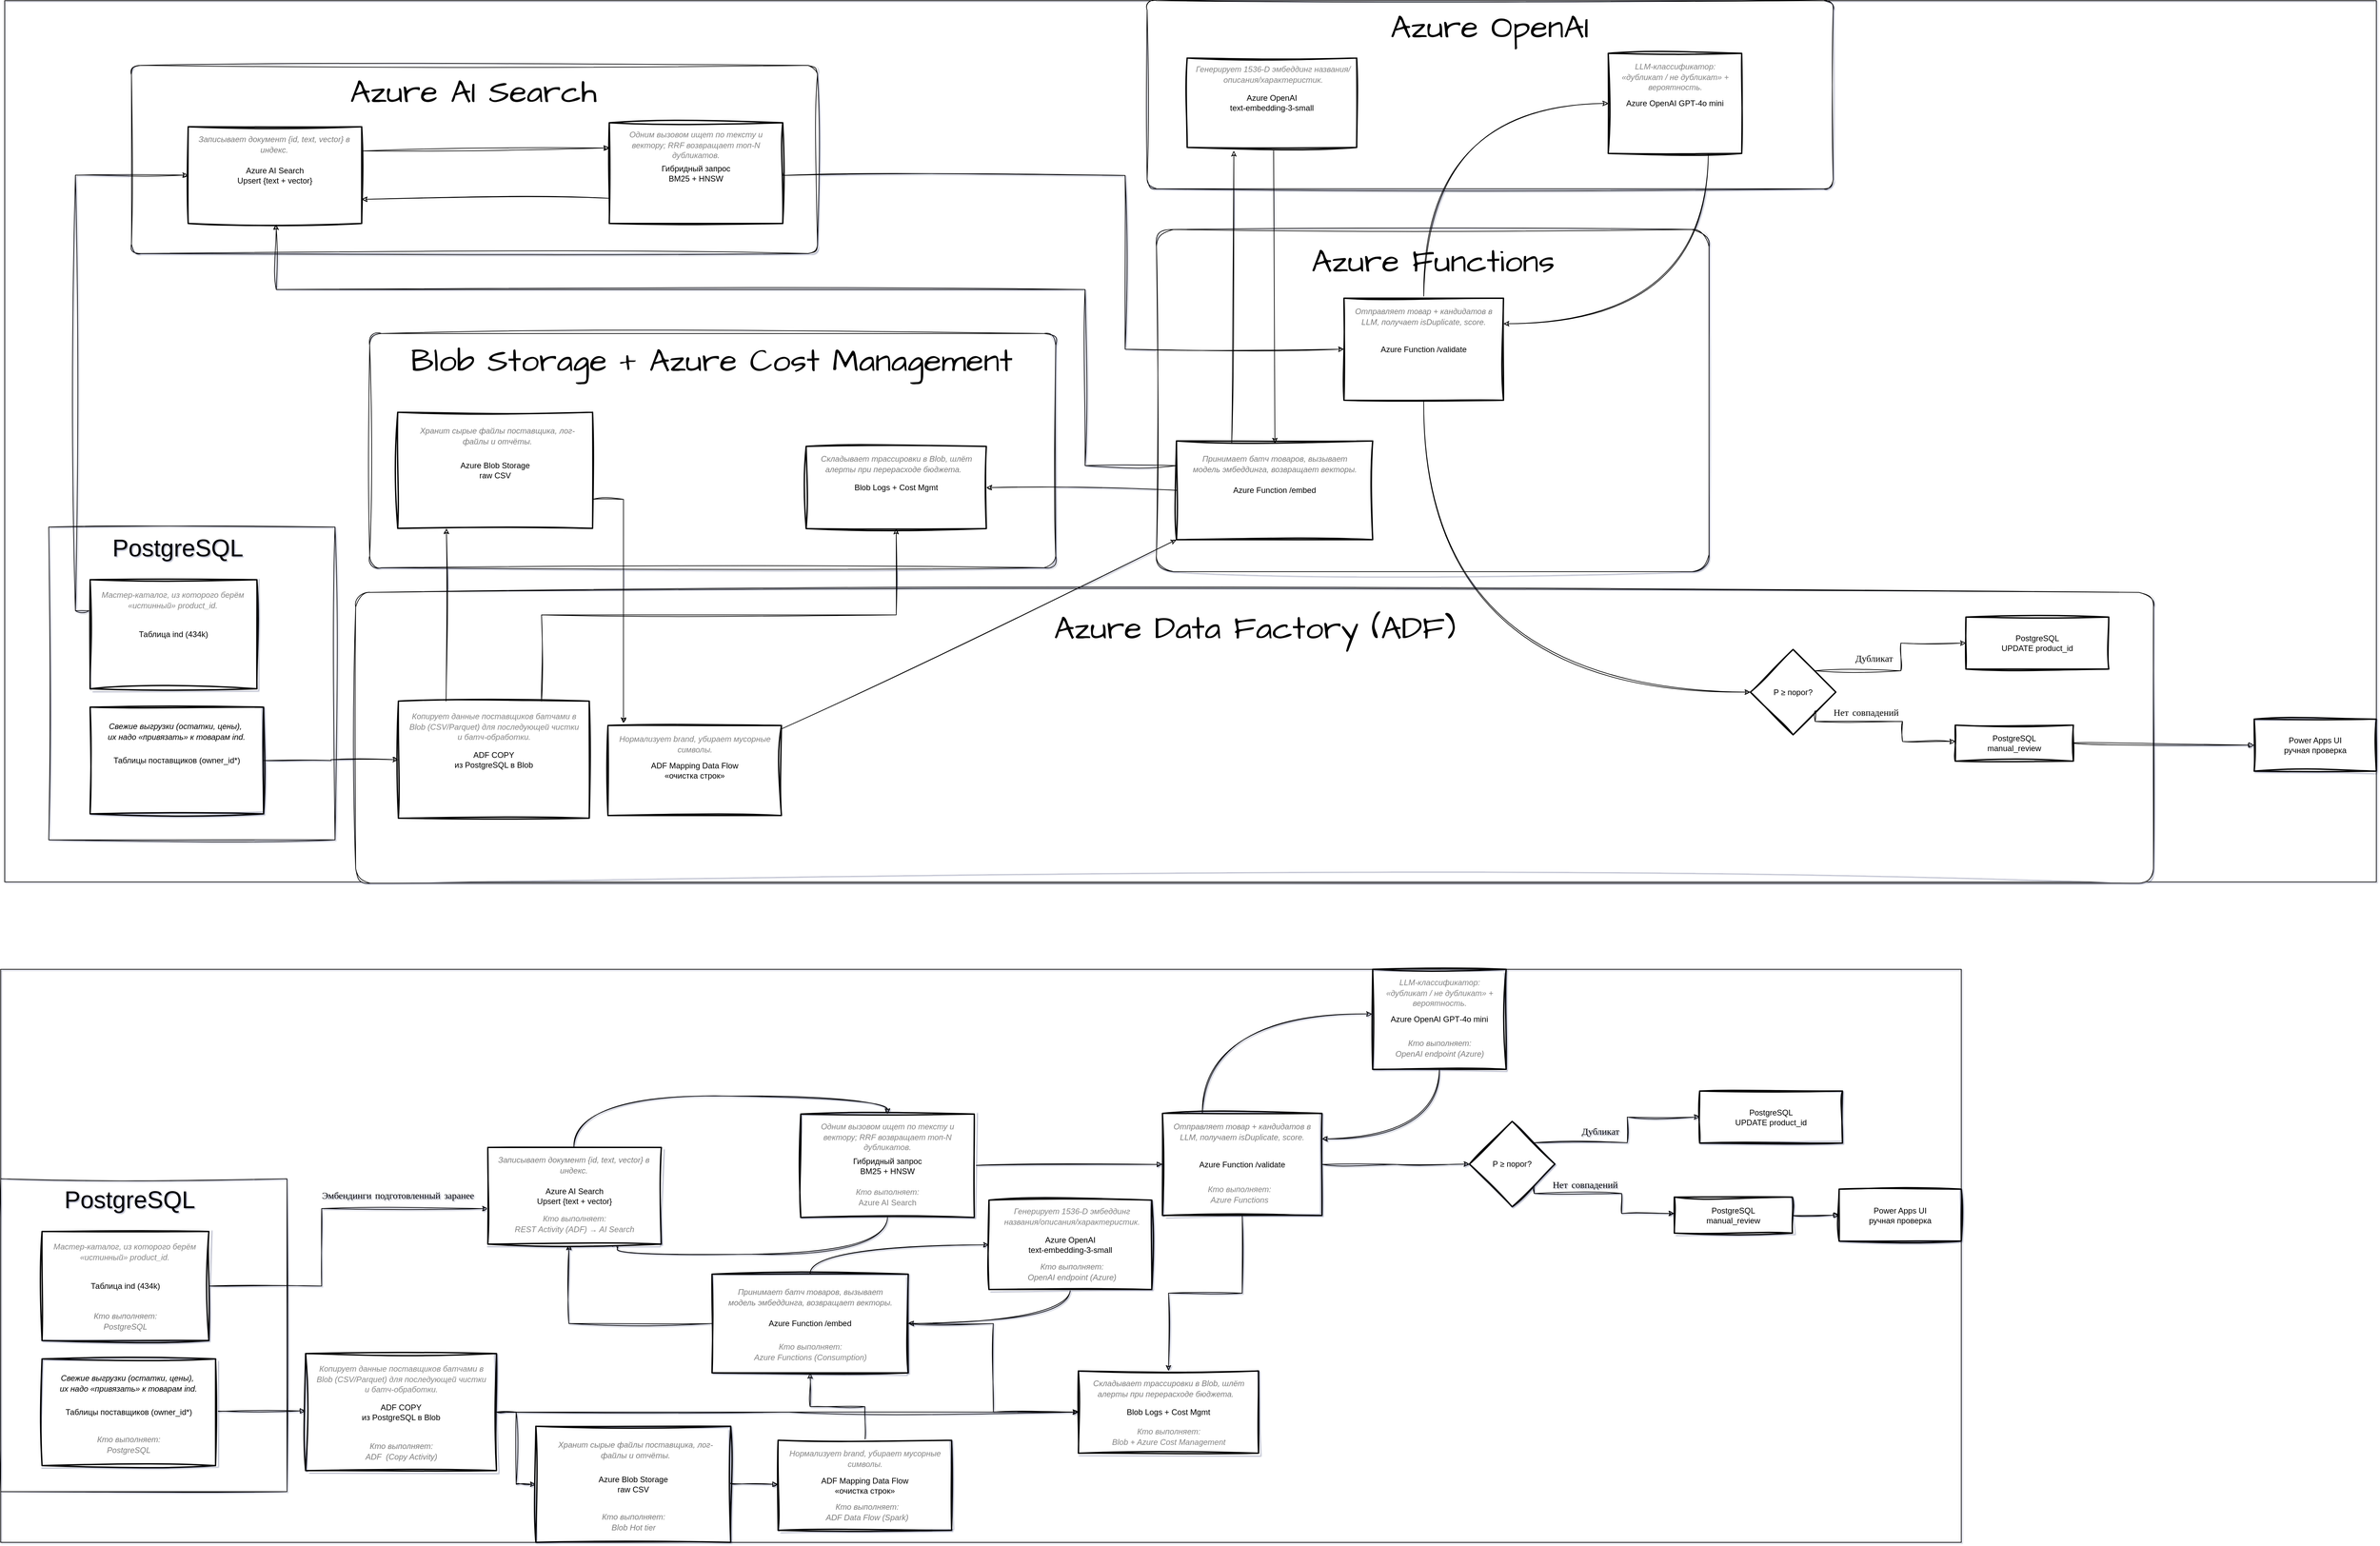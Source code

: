 <mxfile version="27.1.1">
  <diagram name="Страница — 1" id="SJayiGweKQYrUUsE0k2S">
    <mxGraphModel dx="5153" dy="5098" grid="0" gridSize="10" guides="1" tooltips="1" connect="1" arrows="1" fold="1" page="1" pageScale="1" pageWidth="827" pageHeight="1169" background="none" math="0" shadow="1">
      <root>
        <mxCell id="0" />
        <mxCell id="1" parent="0" />
        <mxCell id="jSzUtSrFljYYdIaAZMLE-379" value="" style="group;strokeColor=default;" vertex="1" connectable="0" parent="1">
          <mxGeometry x="253" y="-479" width="2938" height="859" as="geometry" />
        </mxCell>
        <mxCell id="jSzUtSrFljYYdIaAZMLE-52" style="edgeStyle=orthogonalEdgeStyle;rounded=0;hachureGap=4;orthogonalLoop=1;jettySize=auto;html=1;entryX=0;entryY=0.5;entryDx=0;entryDy=0;fontFamily=Architects Daughter;fontSource=https%3A%2F%2Ffonts.googleapis.com%2Fcss%3Ffamily%3DArchitects%2BDaughter;fontColor=default;sketch=1;curveFitting=1;jiggle=2;labelBackgroundColor=none;" edge="1" parent="jSzUtSrFljYYdIaAZMLE-379" source="jSzUtSrFljYYdIaAZMLE-5" target="jSzUtSrFljYYdIaAZMLE-6">
          <mxGeometry relative="1" as="geometry" />
        </mxCell>
        <mxCell id="jSzUtSrFljYYdIaAZMLE-54" style="edgeStyle=orthogonalEdgeStyle;rounded=0;hachureGap=4;orthogonalLoop=1;jettySize=auto;html=1;entryX=0;entryY=0.5;entryDx=0;entryDy=0;fontFamily=Architects Daughter;fontSource=https%3A%2F%2Ffonts.googleapis.com%2Fcss%3Ffamily%3DArchitects%2BDaughter;fontColor=default;sketch=1;curveFitting=1;jiggle=2;labelBackgroundColor=none;" edge="1" parent="jSzUtSrFljYYdIaAZMLE-379" source="jSzUtSrFljYYdIaAZMLE-5" target="jSzUtSrFljYYdIaAZMLE-18">
          <mxGeometry relative="1" as="geometry" />
        </mxCell>
        <mxCell id="jSzUtSrFljYYdIaAZMLE-59" style="edgeStyle=orthogonalEdgeStyle;rounded=0;hachureGap=4;orthogonalLoop=1;jettySize=auto;html=1;fontFamily=Architects Daughter;fontSource=https%3A%2F%2Ffonts.googleapis.com%2Fcss%3Ffamily%3DArchitects%2BDaughter;fontColor=default;sketch=1;curveFitting=1;jiggle=2;labelBackgroundColor=none;" edge="1" parent="jSzUtSrFljYYdIaAZMLE-379" source="jSzUtSrFljYYdIaAZMLE-7" target="jSzUtSrFljYYdIaAZMLE-8">
          <mxGeometry relative="1" as="geometry" />
        </mxCell>
        <mxCell id="jSzUtSrFljYYdIaAZMLE-70" style="edgeStyle=orthogonalEdgeStyle;rounded=0;hachureGap=4;orthogonalLoop=1;jettySize=auto;html=1;entryX=0;entryY=0.5;entryDx=0;entryDy=0;fontFamily=Architects Daughter;fontSource=https%3A%2F%2Ffonts.googleapis.com%2Fcss%3Ffamily%3DArchitects%2BDaughter;fontColor=default;exitX=0.5;exitY=0;exitDx=0;exitDy=0;curved=1;sketch=1;curveFitting=1;jiggle=2;labelBackgroundColor=none;" edge="1" parent="jSzUtSrFljYYdIaAZMLE-379" source="jSzUtSrFljYYdIaAZMLE-8" target="jSzUtSrFljYYdIaAZMLE-9">
          <mxGeometry relative="1" as="geometry" />
        </mxCell>
        <mxCell id="jSzUtSrFljYYdIaAZMLE-71" style="edgeStyle=orthogonalEdgeStyle;rounded=0;hachureGap=4;orthogonalLoop=1;jettySize=auto;html=1;fontFamily=Architects Daughter;fontSource=https%3A%2F%2Ffonts.googleapis.com%2Fcss%3Ffamily%3DArchitects%2BDaughter;fontColor=default;sketch=1;curveFitting=1;jiggle=2;labelBackgroundColor=none;" edge="1" parent="jSzUtSrFljYYdIaAZMLE-379" source="jSzUtSrFljYYdIaAZMLE-8" target="jSzUtSrFljYYdIaAZMLE-18">
          <mxGeometry relative="1" as="geometry" />
        </mxCell>
        <mxCell id="jSzUtSrFljYYdIaAZMLE-68" style="edgeStyle=orthogonalEdgeStyle;rounded=0;hachureGap=4;orthogonalLoop=1;jettySize=auto;html=1;entryX=1;entryY=0.5;entryDx=0;entryDy=0;fontFamily=Architects Daughter;fontSource=https%3A%2F%2Ffonts.googleapis.com%2Fcss%3Ffamily%3DArchitects%2BDaughter;fontColor=default;exitX=0.5;exitY=1;exitDx=0;exitDy=0;curved=1;sketch=1;curveFitting=1;jiggle=2;labelBackgroundColor=none;" edge="1" parent="jSzUtSrFljYYdIaAZMLE-379" source="jSzUtSrFljYYdIaAZMLE-9" target="jSzUtSrFljYYdIaAZMLE-8">
          <mxGeometry relative="1" as="geometry" />
        </mxCell>
        <mxCell id="jSzUtSrFljYYdIaAZMLE-96" style="edgeStyle=orthogonalEdgeStyle;rounded=0;sketch=1;hachureGap=4;jiggle=2;curveFitting=1;orthogonalLoop=1;jettySize=auto;html=1;exitX=0.496;exitY=0;exitDx=0;exitDy=0;entryX=0.5;entryY=0;entryDx=0;entryDy=0;fontFamily=Architects Daughter;fontSource=https%3A%2F%2Ffonts.googleapis.com%2Fcss%3Ffamily%3DArchitects%2BDaughter;curved=1;exitPerimeter=0;" edge="1" parent="jSzUtSrFljYYdIaAZMLE-379" source="jSzUtSrFljYYdIaAZMLE-10" target="jSzUtSrFljYYdIaAZMLE-11">
          <mxGeometry relative="1" as="geometry">
            <Array as="points">
              <mxPoint x="859" y="190" />
              <mxPoint x="1329" y="190" />
            </Array>
          </mxGeometry>
        </mxCell>
        <mxCell id="jSzUtSrFljYYdIaAZMLE-64" style="edgeStyle=orthogonalEdgeStyle;rounded=0;hachureGap=4;orthogonalLoop=1;jettySize=auto;html=1;exitX=0.5;exitY=1;exitDx=0;exitDy=0;entryX=0.75;entryY=1;entryDx=0;entryDy=0;fontFamily=Architects Daughter;fontSource=https%3A%2F%2Ffonts.googleapis.com%2Fcss%3Ffamily%3DArchitects%2BDaughter;fontColor=default;curved=1;sketch=1;curveFitting=1;jiggle=2;labelBackgroundColor=none;" edge="1" parent="jSzUtSrFljYYdIaAZMLE-379" source="jSzUtSrFljYYdIaAZMLE-11" target="jSzUtSrFljYYdIaAZMLE-10">
          <mxGeometry relative="1" as="geometry">
            <Array as="points">
              <mxPoint x="1329" y="427" />
              <mxPoint x="924" y="427" />
            </Array>
          </mxGeometry>
        </mxCell>
        <mxCell id="jSzUtSrFljYYdIaAZMLE-127" style="edgeStyle=orthogonalEdgeStyle;rounded=0;sketch=1;hachureGap=4;jiggle=2;curveFitting=1;orthogonalLoop=1;jettySize=auto;html=1;entryX=0.5;entryY=0;entryDx=0;entryDy=0;fontFamily=Architects Daughter;fontSource=https%3A%2F%2Ffonts.googleapis.com%2Fcss%3Ffamily%3DArchitects%2BDaughter;" edge="1" parent="jSzUtSrFljYYdIaAZMLE-379" source="jSzUtSrFljYYdIaAZMLE-12" target="jSzUtSrFljYYdIaAZMLE-18">
          <mxGeometry relative="1" as="geometry" />
        </mxCell>
        <mxCell id="jSzUtSrFljYYdIaAZMLE-76" style="edgeStyle=orthogonalEdgeStyle;rounded=0;hachureGap=4;orthogonalLoop=1;jettySize=auto;html=1;exitX=1;exitY=0.5;exitDx=0;exitDy=0;entryX=0;entryY=0.5;entryDx=0;entryDy=0;fontFamily=Architects Daughter;fontSource=https%3A%2F%2Ffonts.googleapis.com%2Fcss%3Ffamily%3DArchitects%2BDaughter;fontColor=default;sketch=1;curveFitting=1;jiggle=2;labelBackgroundColor=none;" edge="1" parent="jSzUtSrFljYYdIaAZMLE-379" source="jSzUtSrFljYYdIaAZMLE-12" target="jSzUtSrFljYYdIaAZMLE-14">
          <mxGeometry relative="1" as="geometry" />
        </mxCell>
        <mxCell id="jSzUtSrFljYYdIaAZMLE-77" style="edgeStyle=orthogonalEdgeStyle;rounded=0;hachureGap=4;orthogonalLoop=1;jettySize=auto;html=1;exitX=1;exitY=0;exitDx=0;exitDy=0;entryX=0;entryY=0.5;entryDx=0;entryDy=0;fontFamily=Architects Daughter;fontSource=https%3A%2F%2Ffonts.googleapis.com%2Fcss%3Ffamily%3DArchitects%2BDaughter;fontColor=default;sketch=1;curveFitting=1;jiggle=2;labelBackgroundColor=none;" edge="1" parent="jSzUtSrFljYYdIaAZMLE-379" source="jSzUtSrFljYYdIaAZMLE-14" target="jSzUtSrFljYYdIaAZMLE-15">
          <mxGeometry relative="1" as="geometry" />
        </mxCell>
        <mxCell id="jSzUtSrFljYYdIaAZMLE-79" value="&lt;font style=&quot;font-size: 14px;&quot;&gt;Дубликат&lt;/font&gt;" style="edgeLabel;html=1;align=center;verticalAlign=middle;resizable=0;points=[];rounded=0;hachureGap=4;fontFamily=Architects Daughter;fontSource=https%3A%2F%2Ffonts.googleapis.com%2Fcss%3Ffamily%3DArchitects%2BDaughter;sketch=1;curveFitting=1;jiggle=2;labelBackgroundColor=none;" vertex="1" connectable="0" parent="jSzUtSrFljYYdIaAZMLE-77">
          <mxGeometry x="0.006" relative="1" as="geometry">
            <mxPoint x="-41" y="-12" as="offset" />
          </mxGeometry>
        </mxCell>
        <mxCell id="jSzUtSrFljYYdIaAZMLE-78" style="edgeStyle=orthogonalEdgeStyle;rounded=0;hachureGap=4;orthogonalLoop=1;jettySize=auto;html=1;exitX=1;exitY=1;exitDx=0;exitDy=0;fontFamily=Architects Daughter;fontSource=https%3A%2F%2Ffonts.googleapis.com%2Fcss%3Ffamily%3DArchitects%2BDaughter;fontColor=default;sketch=1;curveFitting=1;jiggle=2;labelBackgroundColor=none;" edge="1" parent="jSzUtSrFljYYdIaAZMLE-379" target="jSzUtSrFljYYdIaAZMLE-16">
          <mxGeometry relative="1" as="geometry">
            <mxPoint x="2298.0" y="318.0" as="sourcePoint" />
            <mxPoint x="2474" y="395" as="targetPoint" />
            <Array as="points">
              <mxPoint x="2298" y="336" />
              <mxPoint x="2429" y="336" />
              <mxPoint x="2429" y="366" />
            </Array>
          </mxGeometry>
        </mxCell>
        <mxCell id="jSzUtSrFljYYdIaAZMLE-80" value="&lt;font style=&quot;font-size: 14px;&quot;&gt;Нет совпадений&lt;/font&gt;" style="edgeLabel;html=1;align=center;verticalAlign=middle;resizable=0;points=[];rounded=0;hachureGap=4;fontFamily=Architects Daughter;fontSource=https%3A%2F%2Ffonts.googleapis.com%2Fcss%3Ffamily%3DArchitects%2BDaughter;sketch=1;curveFitting=1;jiggle=2;labelBackgroundColor=none;" vertex="1" connectable="0" parent="jSzUtSrFljYYdIaAZMLE-78">
          <mxGeometry x="0.266" relative="1" as="geometry">
            <mxPoint x="-55" y="-27" as="offset" />
          </mxGeometry>
        </mxCell>
        <mxCell id="jSzUtSrFljYYdIaAZMLE-14" value="P ≥ порог?" style="rhombus;strokeWidth=2;whiteSpace=wrap;labelBackgroundColor=none;rounded=0;sketch=1;curveFitting=1;jiggle=2;" vertex="1" parent="jSzUtSrFljYYdIaAZMLE-379">
          <mxGeometry x="2201" y="228" width="128" height="128" as="geometry" />
        </mxCell>
        <mxCell id="jSzUtSrFljYYdIaAZMLE-15" value="PostgreSQL&#xa;UPDATE product_id" style="whiteSpace=wrap;strokeWidth=2;labelBackgroundColor=none;rounded=0;sketch=1;curveFitting=1;jiggle=2;" vertex="1" parent="jSzUtSrFljYYdIaAZMLE-379">
          <mxGeometry x="2546" y="182.5" width="214" height="78" as="geometry" />
        </mxCell>
        <mxCell id="jSzUtSrFljYYdIaAZMLE-16" value="PostgreSQL&#xa;manual_review" style="whiteSpace=wrap;strokeWidth=2;labelBackgroundColor=none;rounded=0;sketch=1;curveFitting=1;jiggle=2;" vertex="1" parent="jSzUtSrFljYYdIaAZMLE-379">
          <mxGeometry x="2508" y="341.5" width="177" height="54" as="geometry" />
        </mxCell>
        <mxCell id="jSzUtSrFljYYdIaAZMLE-17" value="Power Apps UI&#xa;ручная проверка" style="whiteSpace=wrap;strokeWidth=2;labelBackgroundColor=none;rounded=0;sketch=1;curveFitting=1;jiggle=2;" vertex="1" parent="jSzUtSrFljYYdIaAZMLE-379">
          <mxGeometry x="2755" y="329.5" width="183" height="78" as="geometry" />
        </mxCell>
        <mxCell id="jSzUtSrFljYYdIaAZMLE-18" value="Blob Logs + Cost Mgmt" style="whiteSpace=wrap;strokeWidth=2;labelBackgroundColor=none;rounded=0;sketch=1;curveFitting=1;jiggle=2;strokeColor=light-dark(#000000,#E7FF51);" vertex="1" parent="jSzUtSrFljYYdIaAZMLE-379">
          <mxGeometry x="1615" y="602.13" width="270" height="123.25" as="geometry" />
        </mxCell>
        <mxCell id="jSzUtSrFljYYdIaAZMLE-19" value="" style="curved=1;startArrow=none;endArrow=block;exitX=1;exitY=0.49;entryX=0;entryY=0.49;rounded=0;labelBackgroundColor=none;fontColor=default;sketch=1;curveFitting=1;jiggle=2;" edge="1" parent="jSzUtSrFljYYdIaAZMLE-379" source="jSzUtSrFljYYdIaAZMLE-3" target="jSzUtSrFljYYdIaAZMLE-5">
          <mxGeometry relative="1" as="geometry">
            <Array as="points" />
          </mxGeometry>
        </mxCell>
        <mxCell id="jSzUtSrFljYYdIaAZMLE-21" value="" style="curved=1;startArrow=none;endArrow=block;exitX=1;exitY=0.49;entryX=0;entryY=0.49;rounded=0;labelBackgroundColor=none;fontColor=default;sketch=1;curveFitting=1;jiggle=2;" edge="1" parent="jSzUtSrFljYYdIaAZMLE-379" source="jSzUtSrFljYYdIaAZMLE-6" target="jSzUtSrFljYYdIaAZMLE-7">
          <mxGeometry relative="1" as="geometry">
            <Array as="points" />
          </mxGeometry>
        </mxCell>
        <mxCell id="jSzUtSrFljYYdIaAZMLE-29" value="" style="curved=1;startArrow=none;endArrow=block;exitX=1;exitY=0.5;entryX=0;entryY=0.5;rounded=0;labelBackgroundColor=none;fontColor=default;sketch=1;curveFitting=1;jiggle=2;" edge="1" parent="jSzUtSrFljYYdIaAZMLE-379" source="jSzUtSrFljYYdIaAZMLE-11" target="jSzUtSrFljYYdIaAZMLE-12">
          <mxGeometry relative="1" as="geometry">
            <Array as="points" />
          </mxGeometry>
        </mxCell>
        <mxCell id="jSzUtSrFljYYdIaAZMLE-35" value="" style="curved=1;startArrow=none;endArrow=block;exitX=1;exitY=0.5;entryX=0;entryY=0.5;rounded=0;labelBackgroundColor=none;fontColor=default;sketch=1;curveFitting=1;jiggle=2;" edge="1" parent="jSzUtSrFljYYdIaAZMLE-379" source="jSzUtSrFljYYdIaAZMLE-16" target="jSzUtSrFljYYdIaAZMLE-17">
          <mxGeometry relative="1" as="geometry">
            <Array as="points" />
          </mxGeometry>
        </mxCell>
        <mxCell id="jSzUtSrFljYYdIaAZMLE-41" value="" style="group;fillColor=none;rounded=0;sketch=1;curveFitting=1;jiggle=2;labelBackgroundColor=none;strokeColor=default;textShadow=0;labelBorderColor=none;" vertex="1" connectable="0" parent="jSzUtSrFljYYdIaAZMLE-379">
          <mxGeometry y="314" width="429" height="469" as="geometry" />
        </mxCell>
        <mxCell id="jSzUtSrFljYYdIaAZMLE-81" value="&lt;span style=&quot;font-family: Helvetica;&quot;&gt;&lt;font style=&quot;font-size: 36px;&quot;&gt;&amp;nbsp;PostgreSQL&amp;nbsp;&lt;/font&gt;&lt;/span&gt;" style="text;html=1;align=center;verticalAlign=middle;whiteSpace=wrap;rounded=0;fontFamily=Architects Daughter;fontSource=https%3A%2F%2Ffonts.googleapis.com%2Fcss%3Ffamily%3DArchitects%2BDaughter;sketch=1;curveFitting=1;jiggle=2;labelBackgroundColor=none;" vertex="1" parent="jSzUtSrFljYYdIaAZMLE-41">
          <mxGeometry x="77" y="16" width="233" height="30" as="geometry" />
        </mxCell>
        <mxCell id="jSzUtSrFljYYdIaAZMLE-123" value="" style="group" vertex="1" connectable="0" parent="jSzUtSrFljYYdIaAZMLE-41">
          <mxGeometry x="62" y="270" width="260" height="160" as="geometry" />
        </mxCell>
        <mxCell id="jSzUtSrFljYYdIaAZMLE-3" value="Таблицы поставщиков (owner_id*)" style="whiteSpace=wrap;strokeWidth=2;labelBackgroundColor=none;rounded=0;sketch=1;curveFitting=1;jiggle=2;" vertex="1" parent="jSzUtSrFljYYdIaAZMLE-123">
          <mxGeometry width="260" height="160" as="geometry" />
        </mxCell>
        <mxCell id="jSzUtSrFljYYdIaAZMLE-103" value="&lt;span style=&quot;font-family: Helvetica;&quot;&gt;&lt;i&gt;&lt;font style=&quot;color: light-dark(rgb(0, 0, 0), rgb(133, 133, 133));&quot;&gt;Свежие выгрузки (остатки, цены),&amp;nbsp;&lt;/font&gt;&lt;/i&gt;&lt;/span&gt;&lt;div&gt;&lt;span style=&quot;font-family: Helvetica;&quot;&gt;&lt;i&gt;&lt;font style=&quot;color: light-dark(rgb(0, 0, 0), rgb(133, 133, 133));&quot;&gt;их надо «привязать» к товарам ind.&lt;/font&gt;&lt;/i&gt;&lt;/span&gt;&lt;/div&gt;" style="text;strokeColor=none;align=center;fillColor=none;html=1;verticalAlign=middle;whiteSpace=wrap;rounded=0;fontFamily=Architects Daughter;fontSource=https%3A%2F%2Ffonts.googleapis.com%2Fcss%3Ffamily%3DArchitects%2BDaughter;" vertex="1" parent="jSzUtSrFljYYdIaAZMLE-123">
          <mxGeometry y="6" width="259" height="62" as="geometry" />
        </mxCell>
        <mxCell id="jSzUtSrFljYYdIaAZMLE-139" value="&lt;font face=&quot;Helvetica&quot; color=&quot;#7b7b7b&quot;&gt;&lt;i&gt;Кто выполняет:&lt;br&gt;PostgreSQL&lt;/i&gt;&lt;/font&gt;" style="text;strokeColor=none;align=center;fillColor=none;html=1;verticalAlign=middle;whiteSpace=wrap;rounded=0;fontFamily=Architects Daughter;fontSource=https%3A%2F%2Ffonts.googleapis.com%2Fcss%3Ffamily%3DArchitects%2BDaughter;" vertex="1" parent="jSzUtSrFljYYdIaAZMLE-123">
          <mxGeometry x="4" y="98" width="252" height="62" as="geometry" />
        </mxCell>
        <mxCell id="jSzUtSrFljYYdIaAZMLE-124" value="" style="group" vertex="1" connectable="0" parent="jSzUtSrFljYYdIaAZMLE-41">
          <mxGeometry x="53" y="79" width="260" height="166" as="geometry" />
        </mxCell>
        <mxCell id="jSzUtSrFljYYdIaAZMLE-4" value="Таблица ind (434k)" style="whiteSpace=wrap;strokeWidth=2;labelBackgroundColor=none;rounded=0;sketch=1;curveFitting=1;jiggle=2;" vertex="1" parent="jSzUtSrFljYYdIaAZMLE-124">
          <mxGeometry x="9" width="250" height="163.5" as="geometry" />
        </mxCell>
        <mxCell id="jSzUtSrFljYYdIaAZMLE-105" value="&lt;font face=&quot;Helvetica&quot; color=&quot;#858585&quot;&gt;&lt;i&gt;Мастер-каталог, из которого берём «истинный» product_id.&lt;/i&gt;&lt;/font&gt;" style="text;strokeColor=none;align=center;fillColor=none;html=1;verticalAlign=middle;whiteSpace=wrap;rounded=0;fontFamily=Architects Daughter;fontSource=https%3A%2F%2Ffonts.googleapis.com%2Fcss%3Ffamily%3DArchitects%2BDaughter;" vertex="1" parent="jSzUtSrFljYYdIaAZMLE-124">
          <mxGeometry x="7" width="252" height="62" as="geometry" />
        </mxCell>
        <mxCell id="jSzUtSrFljYYdIaAZMLE-137" value="&lt;font face=&quot;Helvetica&quot; color=&quot;#7b7b7b&quot;&gt;&lt;i&gt;Кто выполняет:&lt;br&gt;PostgreSQL&lt;/i&gt;&lt;/font&gt;" style="text;strokeColor=none;align=center;fillColor=none;html=1;verticalAlign=middle;whiteSpace=wrap;rounded=0;fontFamily=Architects Daughter;fontSource=https%3A%2F%2Ffonts.googleapis.com%2Fcss%3Ffamily%3DArchitects%2BDaughter;" vertex="1" parent="jSzUtSrFljYYdIaAZMLE-124">
          <mxGeometry x="8" y="104" width="252" height="62" as="geometry" />
        </mxCell>
        <mxCell id="jSzUtSrFljYYdIaAZMLE-56" style="edgeStyle=orthogonalEdgeStyle;rounded=0;hachureGap=4;orthogonalLoop=1;jettySize=auto;html=1;entryX=0.001;entryY=0.632;entryDx=0;entryDy=0;entryPerimeter=0;fontFamily=Architects Daughter;fontSource=https%3A%2F%2Ffonts.googleapis.com%2Fcss%3Ffamily%3DArchitects%2BDaughter;fontColor=default;sketch=1;curveFitting=1;jiggle=2;labelBackgroundColor=none;" edge="1" parent="jSzUtSrFljYYdIaAZMLE-379" source="jSzUtSrFljYYdIaAZMLE-4" target="jSzUtSrFljYYdIaAZMLE-10">
          <mxGeometry relative="1" as="geometry">
            <Array as="points">
              <mxPoint x="481" y="475" />
              <mxPoint x="481" y="358" />
            </Array>
          </mxGeometry>
        </mxCell>
        <mxCell id="jSzUtSrFljYYdIaAZMLE-57" value="&lt;font style=&quot;font-size: 14px;&quot;&gt;Эмбендинги подготовленный заранее&lt;/font&gt;" style="edgeLabel;html=1;align=center;verticalAlign=middle;resizable=0;points=[];rounded=0;hachureGap=4;fontFamily=Architects Daughter;fontSource=https%3A%2F%2Ffonts.googleapis.com%2Fcss%3Ffamily%3DArchitects%2BDaughter;sketch=1;curveFitting=1;jiggle=2;labelBackgroundColor=none;" vertex="1" connectable="0" parent="jSzUtSrFljYYdIaAZMLE-56">
          <mxGeometry x="-0.027" y="-1" relative="1" as="geometry">
            <mxPoint x="113" y="-44" as="offset" />
          </mxGeometry>
        </mxCell>
        <mxCell id="jSzUtSrFljYYdIaAZMLE-58" style="edgeStyle=orthogonalEdgeStyle;rounded=0;hachureGap=4;orthogonalLoop=1;jettySize=auto;html=1;entryX=0.467;entryY=1.003;entryDx=0;entryDy=0;entryPerimeter=0;fontFamily=Architects Daughter;fontSource=https%3A%2F%2Ffonts.googleapis.com%2Fcss%3Ffamily%3DArchitects%2BDaughter;fontColor=default;sketch=1;curveFitting=1;jiggle=2;labelBackgroundColor=none;" edge="1" parent="jSzUtSrFljYYdIaAZMLE-379" source="jSzUtSrFljYYdIaAZMLE-8" target="jSzUtSrFljYYdIaAZMLE-10">
          <mxGeometry relative="1" as="geometry" />
        </mxCell>
        <mxCell id="jSzUtSrFljYYdIaAZMLE-107" value="" style="group" vertex="1" connectable="0" parent="jSzUtSrFljYYdIaAZMLE-379">
          <mxGeometry x="457" y="576" width="286" height="175.5" as="geometry" />
        </mxCell>
        <mxCell id="jSzUtSrFljYYdIaAZMLE-5" value="ADF COPY&#xa;из PostgreSQL в Blob" style="whiteSpace=wrap;strokeWidth=2;labelBackgroundColor=none;rounded=0;arcSize=15;sketch=1;curveFitting=1;jiggle=2;" vertex="1" parent="jSzUtSrFljYYdIaAZMLE-107">
          <mxGeometry width="286" height="175.5" as="geometry" />
        </mxCell>
        <mxCell id="jSzUtSrFljYYdIaAZMLE-106" value="&lt;font face=&quot;Helvetica&quot; color=&quot;#858585&quot;&gt;&lt;i&gt;Копирует данные поставщиков батчами в Blob (CSV/Parquet) для последующей чистки и батч-обработки.&lt;/i&gt;&lt;/font&gt;" style="text;strokeColor=none;align=center;fillColor=none;html=1;verticalAlign=middle;whiteSpace=wrap;rounded=0;fontFamily=Architects Daughter;fontSource=https%3A%2F%2Ffonts.googleapis.com%2Fcss%3Ffamily%3DArchitects%2BDaughter;" vertex="1" parent="jSzUtSrFljYYdIaAZMLE-107">
          <mxGeometry x="13.5" y="8" width="259" height="62" as="geometry" />
        </mxCell>
        <mxCell id="jSzUtSrFljYYdIaAZMLE-140" value="&lt;font face=&quot;Helvetica&quot; color=&quot;#7b7b7b&quot;&gt;&lt;i&gt;Кто выполняет:&lt;br&gt;ADF&amp;nbsp; (Copy Activity)&lt;/i&gt;&lt;/font&gt;" style="text;strokeColor=none;align=center;fillColor=none;html=1;verticalAlign=middle;whiteSpace=wrap;rounded=0;fontFamily=Architects Daughter;fontSource=https%3A%2F%2Ffonts.googleapis.com%2Fcss%3Ffamily%3DArchitects%2BDaughter;" vertex="1" parent="jSzUtSrFljYYdIaAZMLE-107">
          <mxGeometry x="13.5" y="116" width="259" height="62" as="geometry" />
        </mxCell>
        <mxCell id="jSzUtSrFljYYdIaAZMLE-110" value="" style="group" vertex="1" connectable="0" parent="jSzUtSrFljYYdIaAZMLE-379">
          <mxGeometry x="802" y="685" width="292" height="174" as="geometry" />
        </mxCell>
        <mxCell id="jSzUtSrFljYYdIaAZMLE-6" value="Azure Blob Storage&#xa;raw CSV" style="whiteSpace=wrap;strokeWidth=2;labelBackgroundColor=none;rounded=0;sketch=1;curveFitting=1;jiggle=2;strokeColor=light-dark(#000000,#E7FF51);" vertex="1" parent="jSzUtSrFljYYdIaAZMLE-110">
          <mxGeometry width="292" height="174" as="geometry" />
        </mxCell>
        <mxCell id="jSzUtSrFljYYdIaAZMLE-108" value="&lt;font face=&quot;Helvetica&quot; color=&quot;#7b7b7b&quot;&gt;&lt;i&gt;Хранит сырые файлы поставщика, лог-файлы и отчёты.&lt;/i&gt;&lt;/font&gt;" style="text;strokeColor=none;align=center;fillColor=none;html=1;verticalAlign=middle;whiteSpace=wrap;rounded=0;fontFamily=Architects Daughter;fontSource=https%3A%2F%2Ffonts.googleapis.com%2Fcss%3Ffamily%3DArchitects%2BDaughter;" vertex="1" parent="jSzUtSrFljYYdIaAZMLE-110">
          <mxGeometry x="20" y="5" width="259" height="62" as="geometry" />
        </mxCell>
        <mxCell id="jSzUtSrFljYYdIaAZMLE-141" value="&lt;font face=&quot;Helvetica&quot; color=&quot;#7b7b7b&quot;&gt;&lt;i&gt;Кто выполняет:&lt;br&gt;Blob Hot tier&lt;br&gt;&lt;/i&gt;&lt;table&gt;&lt;tbody&gt;&lt;tr&gt;&lt;td data-end=&quot;947&quot; data-start=&quot;938&quot; data-col-size=&quot;sm&quot;&gt;&lt;/td&gt;&lt;/tr&gt;&lt;/tbody&gt;&lt;/table&gt;&lt;/font&gt;" style="text;strokeColor=none;align=center;fillColor=none;html=1;verticalAlign=middle;whiteSpace=wrap;rounded=0;fontFamily=Architects Daughter;fontSource=https%3A%2F%2Ffonts.googleapis.com%2Fcss%3Ffamily%3DArchitects%2BDaughter;" vertex="1" parent="jSzUtSrFljYYdIaAZMLE-110">
          <mxGeometry x="16.5" y="125" width="259" height="44" as="geometry" />
        </mxCell>
        <mxCell id="jSzUtSrFljYYdIaAZMLE-111" value="" style="group" vertex="1" connectable="0" parent="jSzUtSrFljYYdIaAZMLE-379">
          <mxGeometry x="1165" y="706" width="263" height="139" as="geometry" />
        </mxCell>
        <mxCell id="jSzUtSrFljYYdIaAZMLE-7" value="ADF Mapping Data Flow&#xa;«очистка строк»" style="whiteSpace=wrap;strokeWidth=2;labelBackgroundColor=none;rounded=0;sketch=1;curveFitting=1;jiggle=2;strokeColor=light-dark(#000000,#E7FF51);" vertex="1" parent="jSzUtSrFljYYdIaAZMLE-111">
          <mxGeometry width="260" height="135" as="geometry" />
        </mxCell>
        <mxCell id="jSzUtSrFljYYdIaAZMLE-109" value="&lt;font face=&quot;Helvetica&quot; color=&quot;#838383&quot;&gt;&lt;i&gt;Нормализует brand, убирает мусорные символы.&lt;/i&gt;&lt;/font&gt;" style="text;strokeColor=none;align=center;fillColor=none;html=1;verticalAlign=middle;whiteSpace=wrap;rounded=0;fontFamily=Architects Daughter;fontSource=https%3A%2F%2Ffonts.googleapis.com%2Fcss%3Ffamily%3DArchitects%2BDaughter;" vertex="1" parent="jSzUtSrFljYYdIaAZMLE-111">
          <mxGeometry x="1" y="-3" width="259" height="62" as="geometry" />
        </mxCell>
        <mxCell id="jSzUtSrFljYYdIaAZMLE-142" value="&lt;font face=&quot;Helvetica&quot; color=&quot;#7c7c7c&quot;&gt;&lt;i&gt;Кто выполняет:&lt;br&gt;ADF Data Flow (Spark)&lt;/i&gt;&lt;/font&gt;" style="text;strokeColor=none;align=center;fillColor=none;html=1;verticalAlign=middle;whiteSpace=wrap;rounded=0;fontFamily=Architects Daughter;fontSource=https%3A%2F%2Ffonts.googleapis.com%2Fcss%3Ffamily%3DArchitects%2BDaughter;" vertex="1" parent="jSzUtSrFljYYdIaAZMLE-111">
          <mxGeometry x="4" y="77" width="259" height="62" as="geometry" />
        </mxCell>
        <mxCell id="jSzUtSrFljYYdIaAZMLE-115" value="" style="group" vertex="1" connectable="0" parent="jSzUtSrFljYYdIaAZMLE-379">
          <mxGeometry x="1066" y="457" width="294" height="148" as="geometry" />
        </mxCell>
        <mxCell id="jSzUtSrFljYYdIaAZMLE-8" value="Azure Function /embed" style="whiteSpace=wrap;strokeWidth=2;labelBackgroundColor=none;rounded=0;sketch=1;curveFitting=1;jiggle=2;" vertex="1" parent="jSzUtSrFljYYdIaAZMLE-115">
          <mxGeometry width="294" height="148" as="geometry" />
        </mxCell>
        <mxCell id="jSzUtSrFljYYdIaAZMLE-112" value="&lt;font face=&quot;Helvetica&quot; color=&quot;#7b7b7b&quot;&gt;&lt;i&gt;Принимает батч товаров, вызывает модель эмбеддинга, возвращает векторы.&lt;/i&gt;&lt;/font&gt;" style="text;strokeColor=none;align=center;fillColor=none;html=1;verticalAlign=middle;whiteSpace=wrap;rounded=0;fontFamily=Architects Daughter;fontSource=https%3A%2F%2Ffonts.googleapis.com%2Fcss%3Ffamily%3DArchitects%2BDaughter;" vertex="1" parent="jSzUtSrFljYYdIaAZMLE-115">
          <mxGeometry x="18" y="4" width="259" height="62" as="geometry" />
        </mxCell>
        <mxCell id="jSzUtSrFljYYdIaAZMLE-143" value="&lt;font face=&quot;Helvetica&quot; color=&quot;#838383&quot;&gt;&lt;i&gt;Кто выполняет:&lt;br&gt;Azure Functions (Consumption)&lt;/i&gt;&lt;/font&gt;" style="text;strokeColor=none;align=center;fillColor=none;html=1;verticalAlign=middle;whiteSpace=wrap;rounded=0;fontFamily=Architects Daughter;fontSource=https%3A%2F%2Ffonts.googleapis.com%2Fcss%3Ffamily%3DArchitects%2BDaughter;" vertex="1" parent="jSzUtSrFljYYdIaAZMLE-115">
          <mxGeometry x="18" y="86" width="259" height="62" as="geometry" />
        </mxCell>
        <mxCell id="jSzUtSrFljYYdIaAZMLE-116" value="&lt;font face=&quot;Helvetica&quot; color=&quot;#7c7c7c&quot;&gt;&lt;i&gt;Складывает трассировки в Blob, шлёт алерты при перерасходе бюджета.&lt;span style=&quot;white-space:pre&quot;&gt;&#x9;&lt;/span&gt;&lt;/i&gt;&lt;/font&gt;" style="text;strokeColor=none;align=center;fillColor=none;html=1;verticalAlign=middle;whiteSpace=wrap;rounded=0;fontFamily=Architects Daughter;fontSource=https%3A%2F%2Ffonts.googleapis.com%2Fcss%3Ffamily%3DArchitects%2BDaughter;" vertex="1" parent="jSzUtSrFljYYdIaAZMLE-379">
          <mxGeometry x="1620.5" y="598" width="259" height="62" as="geometry" />
        </mxCell>
        <mxCell id="jSzUtSrFljYYdIaAZMLE-131" value="" style="group" vertex="1" connectable="0" parent="jSzUtSrFljYYdIaAZMLE-379">
          <mxGeometry x="2056" width="214.5" height="150" as="geometry" />
        </mxCell>
        <mxCell id="jSzUtSrFljYYdIaAZMLE-13" value="Azure OpenAI GPT‑4o mini" style="whiteSpace=wrap;strokeWidth=2;labelBackgroundColor=none;rounded=0;sketch=1;curveFitting=1;jiggle=2;" vertex="1" parent="jSzUtSrFljYYdIaAZMLE-131">
          <mxGeometry width="200" height="150" as="geometry" />
        </mxCell>
        <mxCell id="jSzUtSrFljYYdIaAZMLE-130" value="&lt;font face=&quot;Helvetica&quot; color=&quot;#838383&quot;&gt;&lt;i&gt;LLM-классификатор: «дубликат / не дубликат» + вероятность.&lt;/i&gt;&lt;/font&gt;" style="text;strokeColor=none;align=center;fillColor=none;html=1;verticalAlign=middle;whiteSpace=wrap;rounded=0;fontFamily=Architects Daughter;fontSource=https%3A%2F%2Ffonts.googleapis.com%2Fcss%3Ffamily%3DArchitects%2BDaughter;" vertex="1" parent="jSzUtSrFljYYdIaAZMLE-131">
          <mxGeometry x="11.5" y="5" width="177" height="62" as="geometry" />
        </mxCell>
        <mxCell id="jSzUtSrFljYYdIaAZMLE-149" value="&lt;font face=&quot;Helvetica&quot; color=&quot;#7c7c7c&quot;&gt;&lt;i&gt;Кто выполняет:&lt;br&gt;OpenAI endpoint (Azure)&lt;/i&gt;&lt;/font&gt;" style="text;strokeColor=none;align=center;fillColor=none;html=1;verticalAlign=middle;whiteSpace=wrap;rounded=0;fontFamily=Architects Daughter;fontSource=https%3A%2F%2Ffonts.googleapis.com%2Fcss%3Ffamily%3DArchitects%2BDaughter;" vertex="1" parent="jSzUtSrFljYYdIaAZMLE-131">
          <mxGeometry x="-14.5" y="88" width="229" height="62" as="geometry" />
        </mxCell>
        <mxCell id="jSzUtSrFljYYdIaAZMLE-132" value="" style="group" vertex="1" connectable="0" parent="jSzUtSrFljYYdIaAZMLE-379">
          <mxGeometry x="1741" y="216" width="245" height="153" as="geometry" />
        </mxCell>
        <mxCell id="jSzUtSrFljYYdIaAZMLE-12" value="Azure Function /validate" style="whiteSpace=wrap;strokeWidth=2;labelBackgroundColor=none;rounded=0;sketch=1;curveFitting=1;jiggle=2;" vertex="1" parent="jSzUtSrFljYYdIaAZMLE-132">
          <mxGeometry width="239" height="153" as="geometry" />
        </mxCell>
        <mxCell id="jSzUtSrFljYYdIaAZMLE-129" value="&lt;font face=&quot;Helvetica&quot; color=&quot;#7c7c7c&quot;&gt;&lt;i&gt;Отправляет товар + кандидатов в LLM, получает isDuplicate, score.&lt;/i&gt;&lt;/font&gt;" style="text;strokeColor=none;align=center;fillColor=none;html=1;verticalAlign=middle;whiteSpace=wrap;rounded=0;fontFamily=Architects Daughter;fontSource=https%3A%2F%2Ffonts.googleapis.com%2Fcss%3Ffamily%3DArchitects%2BDaughter;" vertex="1" parent="jSzUtSrFljYYdIaAZMLE-132">
          <mxGeometry x="5" y="-3" width="229" height="62" as="geometry" />
        </mxCell>
        <mxCell id="jSzUtSrFljYYdIaAZMLE-148" value="&lt;font face=&quot;Helvetica&quot; color=&quot;#838383&quot;&gt;&lt;i&gt;Кто выполняет:&lt;br&gt;Azure Functions&lt;/i&gt;&lt;/font&gt;" style="text;strokeColor=none;align=center;fillColor=none;html=1;verticalAlign=middle;whiteSpace=wrap;rounded=0;fontFamily=Architects Daughter;fontSource=https%3A%2F%2Ffonts.googleapis.com%2Fcss%3Ffamily%3DArchitects%2BDaughter;" vertex="1" parent="jSzUtSrFljYYdIaAZMLE-132">
          <mxGeometry x="-14" y="91" width="259" height="62" as="geometry" />
        </mxCell>
        <mxCell id="jSzUtSrFljYYdIaAZMLE-133" value="" style="group" vertex="1" connectable="0" parent="jSzUtSrFljYYdIaAZMLE-379">
          <mxGeometry x="1481" y="346" width="244" height="142" as="geometry" />
        </mxCell>
        <mxCell id="jSzUtSrFljYYdIaAZMLE-114" value="" style="group" vertex="1" connectable="0" parent="jSzUtSrFljYYdIaAZMLE-133">
          <mxGeometry width="244" height="142" as="geometry" />
        </mxCell>
        <mxCell id="jSzUtSrFljYYdIaAZMLE-9" value="Azure OpenAI&#xa;text‑embedding‑3‑small" style="whiteSpace=wrap;strokeWidth=2;labelBackgroundColor=none;rounded=0;sketch=1;curveFitting=1;jiggle=2;" vertex="1" parent="jSzUtSrFljYYdIaAZMLE-114">
          <mxGeometry width="244" height="134" as="geometry" />
        </mxCell>
        <mxCell id="jSzUtSrFljYYdIaAZMLE-113" value="&lt;font face=&quot;Helvetica&quot; color=&quot;#838383&quot;&gt;&lt;i&gt;Генерирует 1536-D эмбеддинг названия/описания/характеристик.&lt;/i&gt;&lt;/font&gt;" style="text;strokeColor=none;align=center;fillColor=none;html=1;verticalAlign=middle;whiteSpace=wrap;rounded=0;fontFamily=Architects Daughter;fontSource=https%3A%2F%2Ffonts.googleapis.com%2Fcss%3Ffamily%3DArchitects%2BDaughter;" vertex="1" parent="jSzUtSrFljYYdIaAZMLE-114">
          <mxGeometry x="10" y="-6.5" width="229" height="62" as="geometry" />
        </mxCell>
        <mxCell id="jSzUtSrFljYYdIaAZMLE-145" value="&lt;font face=&quot;Helvetica&quot; color=&quot;#7c7c7c&quot;&gt;&lt;i&gt;Кто выполняет:&lt;br&gt;OpenAI endpoint (Azure)&lt;/i&gt;&lt;/font&gt;" style="text;strokeColor=none;align=center;fillColor=none;html=1;verticalAlign=middle;whiteSpace=wrap;rounded=0;fontFamily=Architects Daughter;fontSource=https%3A%2F%2Ffonts.googleapis.com%2Fcss%3Ffamily%3DArchitects%2BDaughter;" vertex="1" parent="jSzUtSrFljYYdIaAZMLE-114">
          <mxGeometry x="10" y="77" width="229" height="62" as="geometry" />
        </mxCell>
        <mxCell id="jSzUtSrFljYYdIaAZMLE-134" value="" style="group" vertex="1" connectable="0" parent="jSzUtSrFljYYdIaAZMLE-379">
          <mxGeometry x="1199" y="217" width="260" height="156" as="geometry" />
        </mxCell>
        <mxCell id="jSzUtSrFljYYdIaAZMLE-11" value="Гибридный запрос&#xa;BM25 + HNSW" style="whiteSpace=wrap;strokeWidth=2;labelBackgroundColor=none;rounded=0;sketch=1;curveFitting=1;jiggle=2;" vertex="1" parent="jSzUtSrFljYYdIaAZMLE-134">
          <mxGeometry width="260" height="155" as="geometry" />
        </mxCell>
        <mxCell id="jSzUtSrFljYYdIaAZMLE-126" value="&lt;font face=&quot;Helvetica&quot; color=&quot;#838383&quot;&gt;&lt;i&gt;Одним вызовом ищет по тексту и вектору; RRF возвращает топ-N дубликатов.&lt;/i&gt;&lt;/font&gt;" style="text;strokeColor=none;align=center;fillColor=none;html=1;verticalAlign=middle;whiteSpace=wrap;rounded=0;fontFamily=Architects Daughter;fontSource=https%3A%2F%2Ffonts.googleapis.com%2Fcss%3Ffamily%3DArchitects%2BDaughter;" vertex="1" parent="jSzUtSrFljYYdIaAZMLE-134">
          <mxGeometry x="6" y="4" width="248" height="62" as="geometry" />
        </mxCell>
        <mxCell id="jSzUtSrFljYYdIaAZMLE-146" value="&lt;font face=&quot;Helvetica&quot; color=&quot;#838383&quot;&gt;&lt;i&gt;Кто выполняет:&lt;br&gt;&lt;/i&gt;Azure AI Search&lt;i&gt;&lt;/i&gt;&lt;/font&gt;" style="text;strokeColor=none;align=center;fillColor=none;html=1;verticalAlign=middle;whiteSpace=wrap;rounded=0;fontFamily=Architects Daughter;fontSource=https%3A%2F%2Ffonts.googleapis.com%2Fcss%3Ffamily%3DArchitects%2BDaughter;" vertex="1" parent="jSzUtSrFljYYdIaAZMLE-134">
          <mxGeometry x="6" y="94" width="248" height="62" as="geometry" />
        </mxCell>
        <mxCell id="jSzUtSrFljYYdIaAZMLE-135" style="edgeStyle=orthogonalEdgeStyle;rounded=0;sketch=1;hachureGap=4;jiggle=2;curveFitting=1;orthogonalLoop=1;jettySize=auto;html=1;exitX=0.25;exitY=0;exitDx=0;exitDy=0;entryX=-0.005;entryY=0.446;entryDx=0;entryDy=0;entryPerimeter=0;fontFamily=Architects Daughter;fontSource=https%3A%2F%2Ffonts.googleapis.com%2Fcss%3Ffamily%3DArchitects%2BDaughter;curved=1;" edge="1" parent="jSzUtSrFljYYdIaAZMLE-379" source="jSzUtSrFljYYdIaAZMLE-12" target="jSzUtSrFljYYdIaAZMLE-13">
          <mxGeometry relative="1" as="geometry" />
        </mxCell>
        <mxCell id="jSzUtSrFljYYdIaAZMLE-136" style="edgeStyle=orthogonalEdgeStyle;rounded=0;sketch=1;hachureGap=4;jiggle=2;curveFitting=1;orthogonalLoop=1;jettySize=auto;html=1;entryX=1;entryY=0.25;entryDx=0;entryDy=0;fontFamily=Architects Daughter;fontSource=https%3A%2F%2Ffonts.googleapis.com%2Fcss%3Ffamily%3DArchitects%2BDaughter;curved=1;exitX=0.5;exitY=1;exitDx=0;exitDy=0;" edge="1" parent="jSzUtSrFljYYdIaAZMLE-379" source="jSzUtSrFljYYdIaAZMLE-13" target="jSzUtSrFljYYdIaAZMLE-12">
          <mxGeometry relative="1" as="geometry">
            <mxPoint x="2183" y="182" as="sourcePoint" />
          </mxGeometry>
        </mxCell>
        <mxCell id="jSzUtSrFljYYdIaAZMLE-147" value="&lt;font face=&quot;Helvetica&quot; color=&quot;#838383&quot;&gt;&lt;i&gt;Кто выполняет:&lt;br&gt;Blob + Azure Cost Management&lt;/i&gt;&lt;/font&gt;" style="text;strokeColor=none;align=center;fillColor=none;html=1;verticalAlign=middle;whiteSpace=wrap;rounded=0;fontFamily=Architects Daughter;fontSource=https%3A%2F%2Ffonts.googleapis.com%2Fcss%3Ffamily%3DArchitects%2BDaughter;" vertex="1" parent="jSzUtSrFljYYdIaAZMLE-379">
          <mxGeometry x="1620.5" y="670" width="259" height="62" as="geometry" />
        </mxCell>
        <mxCell id="jSzUtSrFljYYdIaAZMLE-192" value="" style="group" vertex="1" connectable="0" parent="jSzUtSrFljYYdIaAZMLE-379">
          <mxGeometry x="730" y="263" width="260" height="150" as="geometry" />
        </mxCell>
        <mxCell id="jSzUtSrFljYYdIaAZMLE-10" value="Azure AI Search&#xa;Upsert {text + vector}" style="whiteSpace=wrap;strokeWidth=2;labelBackgroundColor=none;rounded=0;sketch=1;curveFitting=1;jiggle=2;" vertex="1" parent="jSzUtSrFljYYdIaAZMLE-192">
          <mxGeometry y="4" width="260" height="145" as="geometry" />
        </mxCell>
        <mxCell id="jSzUtSrFljYYdIaAZMLE-191" value="" style="group" vertex="1" connectable="0" parent="jSzUtSrFljYYdIaAZMLE-192">
          <mxGeometry x="5" width="249" height="150" as="geometry" />
        </mxCell>
        <mxCell id="jSzUtSrFljYYdIaAZMLE-125" value="&lt;font face=&quot;Helvetica&quot; color=&quot;#7b7b7b&quot;&gt;&lt;i&gt;Записывает документ {id, text, vector} в индекс.&lt;/i&gt;&lt;/font&gt;" style="text;strokeColor=none;align=center;fillColor=none;html=1;verticalAlign=middle;whiteSpace=wrap;rounded=0;fontFamily=Architects Daughter;fontSource=https%3A%2F%2Ffonts.googleapis.com%2Fcss%3Ffamily%3DArchitects%2BDaughter;" vertex="1" parent="jSzUtSrFljYYdIaAZMLE-191">
          <mxGeometry width="248" height="62" as="geometry" />
        </mxCell>
        <mxCell id="jSzUtSrFljYYdIaAZMLE-144" value="&lt;font face=&quot;Helvetica&quot; color=&quot;#838383&quot;&gt;&lt;i&gt;Кто выполняет:&lt;br&gt;REST Activity (ADF) → AI Search&lt;/i&gt;&lt;/font&gt;" style="text;strokeColor=none;align=center;fillColor=none;html=1;verticalAlign=middle;whiteSpace=wrap;rounded=0;fontFamily=Architects Daughter;fontSource=https%3A%2F%2Ffonts.googleapis.com%2Fcss%3Ffamily%3DArchitects%2BDaughter;" vertex="1" parent="jSzUtSrFljYYdIaAZMLE-191">
          <mxGeometry x="1" y="88" width="248" height="62" as="geometry" />
        </mxCell>
        <mxCell id="jSzUtSrFljYYdIaAZMLE-380" value="" style="group;strokeColor=default;" vertex="1" connectable="0" parent="1">
          <mxGeometry x="259" y="-1931" width="3554" height="1321" as="geometry" />
        </mxCell>
        <mxCell id="jSzUtSrFljYYdIaAZMLE-197" value="" style="group" vertex="1" connectable="0" parent="jSzUtSrFljYYdIaAZMLE-380">
          <mxGeometry x="526" y="887" width="2692" height="434" as="geometry" />
        </mxCell>
        <mxCell id="jSzUtSrFljYYdIaAZMLE-195" value="" style="rounded=1;whiteSpace=wrap;html=1;sketch=1;hachureGap=4;jiggle=2;curveFitting=1;fontFamily=Architects Daughter;fontSource=https%3A%2F%2Ffonts.googleapis.com%2Fcss%3Ffamily%3DArchitects%2BDaughter;arcSize=5;" vertex="1" parent="jSzUtSrFljYYdIaAZMLE-197">
          <mxGeometry width="2694" height="436" as="geometry" />
        </mxCell>
        <mxCell id="jSzUtSrFljYYdIaAZMLE-199" value="" style="group" vertex="1" connectable="0" parent="jSzUtSrFljYYdIaAZMLE-197">
          <mxGeometry x="64" y="163" width="286" height="175.5" as="geometry" />
        </mxCell>
        <mxCell id="jSzUtSrFljYYdIaAZMLE-200" value="ADF COPY&#xa;из PostgreSQL в Blob" style="whiteSpace=wrap;strokeWidth=2;labelBackgroundColor=none;rounded=0;arcSize=15;sketch=1;curveFitting=1;jiggle=2;" vertex="1" parent="jSzUtSrFljYYdIaAZMLE-199">
          <mxGeometry width="286" height="175.5" as="geometry" />
        </mxCell>
        <mxCell id="jSzUtSrFljYYdIaAZMLE-201" value="&lt;font face=&quot;Helvetica&quot; color=&quot;#858585&quot;&gt;&lt;i&gt;Копирует данные поставщиков батчами в Blob (CSV/Parquet) для последующей чистки и батч-обработки.&lt;/i&gt;&lt;/font&gt;" style="text;strokeColor=none;align=center;fillColor=none;html=1;verticalAlign=middle;whiteSpace=wrap;rounded=0;fontFamily=Architects Daughter;fontSource=https%3A%2F%2Ffonts.googleapis.com%2Fcss%3Ffamily%3DArchitects%2BDaughter;" vertex="1" parent="jSzUtSrFljYYdIaAZMLE-199">
          <mxGeometry x="13.5" y="8" width="259" height="62" as="geometry" />
        </mxCell>
        <mxCell id="jSzUtSrFljYYdIaAZMLE-231" value="" style="group" vertex="1" connectable="0" parent="jSzUtSrFljYYdIaAZMLE-197">
          <mxGeometry x="378" y="199.5" width="263" height="139" as="geometry" />
        </mxCell>
        <mxCell id="jSzUtSrFljYYdIaAZMLE-232" value="ADF Mapping Data Flow&#xa;«очистка строк»" style="whiteSpace=wrap;strokeWidth=2;labelBackgroundColor=none;rounded=0;sketch=1;curveFitting=1;jiggle=2;strokeColor=light-dark(#000000,#E7FF51);" vertex="1" parent="jSzUtSrFljYYdIaAZMLE-231">
          <mxGeometry width="260" height="135" as="geometry" />
        </mxCell>
        <mxCell id="jSzUtSrFljYYdIaAZMLE-233" value="&lt;font face=&quot;Helvetica&quot; color=&quot;#838383&quot;&gt;&lt;i&gt;Нормализует brand, убирает мусорные символы.&lt;/i&gt;&lt;/font&gt;" style="text;strokeColor=none;align=center;fillColor=none;html=1;verticalAlign=middle;whiteSpace=wrap;rounded=0;fontFamily=Architects Daughter;fontSource=https%3A%2F%2Ffonts.googleapis.com%2Fcss%3Ffamily%3DArchitects%2BDaughter;" vertex="1" parent="jSzUtSrFljYYdIaAZMLE-231">
          <mxGeometry x="1" y="-3" width="259" height="62" as="geometry" />
        </mxCell>
        <mxCell id="jSzUtSrFljYYdIaAZMLE-196" value="&lt;font style=&quot;font-size: 48px;&quot;&gt;Azure Data Factory (ADF)&lt;/font&gt;" style="text;html=1;align=center;verticalAlign=middle;resizable=0;points=[];autosize=1;strokeColor=none;fillColor=none;fontFamily=Architects Daughter;fontSource=https%3A%2F%2Ffonts.googleapis.com%2Fcss%3Ffamily%3DArchitects%2BDaughter;" vertex="1" parent="jSzUtSrFljYYdIaAZMLE-197">
          <mxGeometry x="1037" y="20" width="620" height="70" as="geometry" />
        </mxCell>
        <mxCell id="jSzUtSrFljYYdIaAZMLE-267" style="edgeStyle=orthogonalEdgeStyle;rounded=0;hachureGap=4;orthogonalLoop=1;jettySize=auto;html=1;exitX=1;exitY=0;exitDx=0;exitDy=0;entryX=0;entryY=0.5;entryDx=0;entryDy=0;fontFamily=Architects Daughter;fontSource=https%3A%2F%2Ffonts.googleapis.com%2Fcss%3Ffamily%3DArchitects%2BDaughter;fontColor=default;sketch=1;curveFitting=1;jiggle=2;labelBackgroundColor=none;" edge="1" parent="jSzUtSrFljYYdIaAZMLE-197" source="jSzUtSrFljYYdIaAZMLE-271" target="jSzUtSrFljYYdIaAZMLE-272">
          <mxGeometry relative="1" as="geometry" />
        </mxCell>
        <mxCell id="jSzUtSrFljYYdIaAZMLE-268" value="&lt;font style=&quot;font-size: 14px;&quot;&gt;Дубликат&lt;/font&gt;" style="edgeLabel;html=1;align=center;verticalAlign=middle;resizable=0;points=[];rounded=0;hachureGap=4;fontFamily=Architects Daughter;fontSource=https%3A%2F%2Ffonts.googleapis.com%2Fcss%3Ffamily%3DArchitects%2BDaughter;sketch=1;curveFitting=1;jiggle=2;labelBackgroundColor=none;" vertex="1" connectable="0" parent="jSzUtSrFljYYdIaAZMLE-267">
          <mxGeometry x="0.006" relative="1" as="geometry">
            <mxPoint x="-41" y="-12" as="offset" />
          </mxGeometry>
        </mxCell>
        <mxCell id="jSzUtSrFljYYdIaAZMLE-269" style="edgeStyle=orthogonalEdgeStyle;rounded=0;hachureGap=4;orthogonalLoop=1;jettySize=auto;html=1;exitX=1;exitY=1;exitDx=0;exitDy=0;fontFamily=Architects Daughter;fontSource=https%3A%2F%2Ffonts.googleapis.com%2Fcss%3Ffamily%3DArchitects%2BDaughter;fontColor=default;sketch=1;curveFitting=1;jiggle=2;labelBackgroundColor=none;" edge="1" parent="jSzUtSrFljYYdIaAZMLE-197" target="jSzUtSrFljYYdIaAZMLE-273">
          <mxGeometry relative="1" as="geometry">
            <mxPoint x="2187.0" y="175.5" as="sourcePoint" />
            <mxPoint x="2363" y="252.5" as="targetPoint" />
            <Array as="points">
              <mxPoint x="2187" y="193.5" />
              <mxPoint x="2318" y="193.5" />
              <mxPoint x="2318" y="223.5" />
            </Array>
          </mxGeometry>
        </mxCell>
        <mxCell id="jSzUtSrFljYYdIaAZMLE-270" value="&lt;font style=&quot;font-size: 14px;&quot;&gt;Нет совпадений&lt;/font&gt;" style="edgeLabel;html=1;align=center;verticalAlign=middle;resizable=0;points=[];rounded=0;hachureGap=4;fontFamily=Architects Daughter;fontSource=https%3A%2F%2Ffonts.googleapis.com%2Fcss%3Ffamily%3DArchitects%2BDaughter;sketch=1;curveFitting=1;jiggle=2;labelBackgroundColor=none;" vertex="1" connectable="0" parent="jSzUtSrFljYYdIaAZMLE-269">
          <mxGeometry x="0.266" relative="1" as="geometry">
            <mxPoint x="-55" y="-27" as="offset" />
          </mxGeometry>
        </mxCell>
        <mxCell id="jSzUtSrFljYYdIaAZMLE-271" value="P ≥ порог?" style="rhombus;strokeWidth=2;whiteSpace=wrap;labelBackgroundColor=none;rounded=0;sketch=1;curveFitting=1;jiggle=2;" vertex="1" parent="jSzUtSrFljYYdIaAZMLE-197">
          <mxGeometry x="2090" y="85.5" width="128" height="128" as="geometry" />
        </mxCell>
        <mxCell id="jSzUtSrFljYYdIaAZMLE-272" value="PostgreSQL&#xa;UPDATE product_id" style="whiteSpace=wrap;strokeWidth=2;labelBackgroundColor=none;rounded=0;sketch=1;curveFitting=1;jiggle=2;" vertex="1" parent="jSzUtSrFljYYdIaAZMLE-197">
          <mxGeometry x="2413" y="37" width="214" height="78" as="geometry" />
        </mxCell>
        <mxCell id="jSzUtSrFljYYdIaAZMLE-273" value="PostgreSQL&#xa;manual_review" style="whiteSpace=wrap;strokeWidth=2;labelBackgroundColor=none;rounded=0;sketch=1;curveFitting=1;jiggle=2;" vertex="1" parent="jSzUtSrFljYYdIaAZMLE-197">
          <mxGeometry x="2397" y="199" width="177" height="54" as="geometry" />
        </mxCell>
        <mxCell id="jSzUtSrFljYYdIaAZMLE-203" value="" style="group;fillColor=none;rounded=0;sketch=1;curveFitting=1;jiggle=2;labelBackgroundColor=none;strokeColor=default;textShadow=0;labelBorderColor=none;" vertex="1" connectable="0" parent="jSzUtSrFljYYdIaAZMLE-380">
          <mxGeometry x="66" y="789" width="429" height="469" as="geometry" />
        </mxCell>
        <mxCell id="jSzUtSrFljYYdIaAZMLE-204" value="&lt;span style=&quot;font-family: Helvetica;&quot;&gt;&lt;font style=&quot;font-size: 36px;&quot;&gt;&amp;nbsp;PostgreSQL&amp;nbsp;&lt;/font&gt;&lt;/span&gt;" style="text;html=1;align=center;verticalAlign=middle;whiteSpace=wrap;rounded=0;fontFamily=Architects Daughter;fontSource=https%3A%2F%2Ffonts.googleapis.com%2Fcss%3Ffamily%3DArchitects%2BDaughter;sketch=1;curveFitting=1;jiggle=2;labelBackgroundColor=none;" vertex="1" parent="jSzUtSrFljYYdIaAZMLE-203">
          <mxGeometry x="77" y="16" width="233" height="30" as="geometry" />
        </mxCell>
        <mxCell id="jSzUtSrFljYYdIaAZMLE-205" value="" style="group" vertex="1" connectable="0" parent="jSzUtSrFljYYdIaAZMLE-203">
          <mxGeometry x="62" y="270" width="260" height="160" as="geometry" />
        </mxCell>
        <mxCell id="jSzUtSrFljYYdIaAZMLE-206" value="Таблицы поставщиков (owner_id*)" style="whiteSpace=wrap;strokeWidth=2;labelBackgroundColor=none;rounded=0;sketch=1;curveFitting=1;jiggle=2;" vertex="1" parent="jSzUtSrFljYYdIaAZMLE-205">
          <mxGeometry width="260" height="160" as="geometry" />
        </mxCell>
        <mxCell id="jSzUtSrFljYYdIaAZMLE-207" value="&lt;span style=&quot;font-family: Helvetica;&quot;&gt;&lt;i&gt;&lt;font style=&quot;color: light-dark(rgb(0, 0, 0), rgb(133, 133, 133));&quot;&gt;Свежие выгрузки (остатки, цены),&amp;nbsp;&lt;/font&gt;&lt;/i&gt;&lt;/span&gt;&lt;div&gt;&lt;span style=&quot;font-family: Helvetica;&quot;&gt;&lt;i&gt;&lt;font style=&quot;color: light-dark(rgb(0, 0, 0), rgb(133, 133, 133));&quot;&gt;их надо «привязать» к товарам ind.&lt;/font&gt;&lt;/i&gt;&lt;/span&gt;&lt;/div&gt;" style="text;strokeColor=none;align=center;fillColor=none;html=1;verticalAlign=middle;whiteSpace=wrap;rounded=0;fontFamily=Architects Daughter;fontSource=https%3A%2F%2Ffonts.googleapis.com%2Fcss%3Ffamily%3DArchitects%2BDaughter;" vertex="1" parent="jSzUtSrFljYYdIaAZMLE-205">
          <mxGeometry y="6" width="259" height="62" as="geometry" />
        </mxCell>
        <mxCell id="jSzUtSrFljYYdIaAZMLE-209" value="" style="group" vertex="1" connectable="0" parent="jSzUtSrFljYYdIaAZMLE-203">
          <mxGeometry x="53" y="79" width="260" height="166" as="geometry" />
        </mxCell>
        <mxCell id="jSzUtSrFljYYdIaAZMLE-210" value="Таблица ind (434k)" style="whiteSpace=wrap;strokeWidth=2;labelBackgroundColor=none;rounded=0;sketch=1;curveFitting=1;jiggle=2;" vertex="1" parent="jSzUtSrFljYYdIaAZMLE-209">
          <mxGeometry x="9" width="250" height="163.5" as="geometry" />
        </mxCell>
        <mxCell id="jSzUtSrFljYYdIaAZMLE-211" value="&lt;font face=&quot;Helvetica&quot; color=&quot;#858585&quot;&gt;&lt;i&gt;Мастер-каталог, из которого берём «истинный» product_id.&lt;/i&gt;&lt;/font&gt;" style="text;strokeColor=none;align=center;fillColor=none;html=1;verticalAlign=middle;whiteSpace=wrap;rounded=0;fontFamily=Architects Daughter;fontSource=https%3A%2F%2Ffonts.googleapis.com%2Fcss%3Ffamily%3DArchitects%2BDaughter;" vertex="1" parent="jSzUtSrFljYYdIaAZMLE-209">
          <mxGeometry x="7" width="252" height="62" as="geometry" />
        </mxCell>
        <mxCell id="jSzUtSrFljYYdIaAZMLE-213" value="" style="group" vertex="1" connectable="0" parent="jSzUtSrFljYYdIaAZMLE-380">
          <mxGeometry x="547" y="499" width="1028" height="351" as="geometry" />
        </mxCell>
        <mxCell id="jSzUtSrFljYYdIaAZMLE-214" value="" style="rounded=1;whiteSpace=wrap;html=1;sketch=1;hachureGap=4;jiggle=2;curveFitting=1;fontFamily=Architects Daughter;fontSource=https%3A%2F%2Ffonts.googleapis.com%2Fcss%3Ffamily%3DArchitects%2BDaughter;arcSize=5;" vertex="1" parent="jSzUtSrFljYYdIaAZMLE-213">
          <mxGeometry width="1028" height="351" as="geometry" />
        </mxCell>
        <mxCell id="jSzUtSrFljYYdIaAZMLE-219" value="&lt;font style=&quot;font-size: 48px;&quot;&gt;Blob Storage + Azure Cost Management&lt;/font&gt;" style="text;html=1;align=center;verticalAlign=middle;resizable=0;points=[];autosize=1;strokeColor=none;fillColor=none;fontFamily=Architects Daughter;fontSource=https%3A%2F%2Ffonts.googleapis.com%2Fcss%3Ffamily%3DArchitects%2BDaughter;" vertex="1" parent="jSzUtSrFljYYdIaAZMLE-213">
          <mxGeometry x="52" y="7" width="920" height="70" as="geometry" />
        </mxCell>
        <mxCell id="jSzUtSrFljYYdIaAZMLE-224" value="" style="group" vertex="1" connectable="0" parent="jSzUtSrFljYYdIaAZMLE-213">
          <mxGeometry x="42" y="118" width="292" height="174" as="geometry" />
        </mxCell>
        <mxCell id="jSzUtSrFljYYdIaAZMLE-225" value="Azure Blob Storage&#xa;raw CSV" style="whiteSpace=wrap;strokeWidth=2;labelBackgroundColor=none;rounded=0;sketch=1;curveFitting=1;jiggle=2;strokeColor=light-dark(#000000,#E7FF51);" vertex="1" parent="jSzUtSrFljYYdIaAZMLE-224">
          <mxGeometry width="292" height="174" as="geometry" />
        </mxCell>
        <mxCell id="jSzUtSrFljYYdIaAZMLE-226" value="&lt;font face=&quot;Helvetica&quot; color=&quot;#7b7b7b&quot;&gt;&lt;i&gt;Хранит сырые файлы поставщика, лог-файлы и отчёты.&lt;/i&gt;&lt;/font&gt;" style="text;strokeColor=none;align=center;fillColor=none;html=1;verticalAlign=middle;whiteSpace=wrap;rounded=0;fontFamily=Architects Daughter;fontSource=https%3A%2F%2Ffonts.googleapis.com%2Fcss%3Ffamily%3DArchitects%2BDaughter;" vertex="1" parent="jSzUtSrFljYYdIaAZMLE-224">
          <mxGeometry x="20" y="5" width="259" height="62" as="geometry" />
        </mxCell>
        <mxCell id="jSzUtSrFljYYdIaAZMLE-230" value="" style="group" vertex="1" connectable="0" parent="jSzUtSrFljYYdIaAZMLE-213">
          <mxGeometry x="654" y="165" width="270" height="134" as="geometry" />
        </mxCell>
        <mxCell id="jSzUtSrFljYYdIaAZMLE-289" value="" style="group" vertex="1" connectable="0" parent="jSzUtSrFljYYdIaAZMLE-230">
          <mxGeometry width="270" height="134" as="geometry" />
        </mxCell>
        <mxCell id="jSzUtSrFljYYdIaAZMLE-221" value="Blob Logs + Cost Mgmt" style="whiteSpace=wrap;strokeWidth=2;labelBackgroundColor=none;rounded=0;sketch=1;curveFitting=1;jiggle=2;strokeColor=light-dark(#000000,#E7FF51);" vertex="1" parent="jSzUtSrFljYYdIaAZMLE-289">
          <mxGeometry y="4.13" width="270" height="123.25" as="geometry" />
        </mxCell>
        <mxCell id="jSzUtSrFljYYdIaAZMLE-222" value="&lt;font face=&quot;Helvetica&quot; color=&quot;#7c7c7c&quot;&gt;&lt;i&gt;Складывает трассировки в Blob, шлёт алерты при перерасходе бюджета.&lt;span style=&quot;white-space:pre&quot;&gt;&#x9;&lt;/span&gt;&lt;/i&gt;&lt;/font&gt;" style="text;strokeColor=none;align=center;fillColor=none;html=1;verticalAlign=middle;whiteSpace=wrap;rounded=0;fontFamily=Architects Daughter;fontSource=https%3A%2F%2Ffonts.googleapis.com%2Fcss%3Ffamily%3DArchitects%2BDaughter;" vertex="1" parent="jSzUtSrFljYYdIaAZMLE-289">
          <mxGeometry x="5.5" width="259" height="62" as="geometry" />
        </mxCell>
        <mxCell id="jSzUtSrFljYYdIaAZMLE-288" value="" style="group" vertex="1" connectable="0" parent="jSzUtSrFljYYdIaAZMLE-380">
          <mxGeometry x="1726" y="574" width="823" height="282" as="geometry" />
        </mxCell>
        <mxCell id="jSzUtSrFljYYdIaAZMLE-278" value="" style="rounded=1;whiteSpace=wrap;html=1;sketch=1;hachureGap=4;jiggle=2;curveFitting=1;fontFamily=Architects Daughter;fontSource=https%3A%2F%2Ffonts.googleapis.com%2Fcss%3Ffamily%3DArchitects%2BDaughter;arcSize=5;" vertex="1" parent="jSzUtSrFljYYdIaAZMLE-288">
          <mxGeometry y="-231" width="828" height="513" as="geometry" />
        </mxCell>
        <mxCell id="jSzUtSrFljYYdIaAZMLE-300" value="" style="group" vertex="1" connectable="0" parent="jSzUtSrFljYYdIaAZMLE-288">
          <mxGeometry x="30" y="86" width="294" height="148" as="geometry" />
        </mxCell>
        <mxCell id="jSzUtSrFljYYdIaAZMLE-301" value="Azure Function /embed" style="whiteSpace=wrap;strokeWidth=2;labelBackgroundColor=none;rounded=0;sketch=1;curveFitting=1;jiggle=2;" vertex="1" parent="jSzUtSrFljYYdIaAZMLE-300">
          <mxGeometry width="294" height="148" as="geometry" />
        </mxCell>
        <mxCell id="jSzUtSrFljYYdIaAZMLE-302" value="&lt;font face=&quot;Helvetica&quot; color=&quot;#7b7b7b&quot;&gt;&lt;i&gt;Принимает батч товаров, вызывает модель эмбеддинга, возвращает векторы.&lt;/i&gt;&lt;/font&gt;" style="text;strokeColor=none;align=center;fillColor=none;html=1;verticalAlign=middle;whiteSpace=wrap;rounded=0;fontFamily=Architects Daughter;fontSource=https%3A%2F%2Ffonts.googleapis.com%2Fcss%3Ffamily%3DArchitects%2BDaughter;" vertex="1" parent="jSzUtSrFljYYdIaAZMLE-300">
          <mxGeometry x="18" y="4" width="259" height="62" as="geometry" />
        </mxCell>
        <mxCell id="jSzUtSrFljYYdIaAZMLE-348" style="edgeStyle=orthogonalEdgeStyle;rounded=0;sketch=1;hachureGap=4;jiggle=2;curveFitting=1;orthogonalLoop=1;jettySize=auto;html=1;entryX=0;entryY=0.5;entryDx=0;entryDy=0;fontFamily=Architects Daughter;fontSource=https%3A%2F%2Ffonts.googleapis.com%2Fcss%3Ffamily%3DArchitects%2BDaughter;" edge="1" parent="jSzUtSrFljYYdIaAZMLE-380" source="jSzUtSrFljYYdIaAZMLE-206" target="jSzUtSrFljYYdIaAZMLE-200">
          <mxGeometry relative="1" as="geometry" />
        </mxCell>
        <mxCell id="jSzUtSrFljYYdIaAZMLE-349" style="rounded=0;sketch=1;hachureGap=4;jiggle=2;curveFitting=1;orthogonalLoop=1;jettySize=auto;html=1;exitX=0.25;exitY=0;exitDx=0;exitDy=0;entryX=0.25;entryY=1;entryDx=0;entryDy=0;fontFamily=Architects Daughter;fontSource=https%3A%2F%2Ffonts.googleapis.com%2Fcss%3Ffamily%3DArchitects%2BDaughter;" edge="1" parent="jSzUtSrFljYYdIaAZMLE-380" source="jSzUtSrFljYYdIaAZMLE-200" target="jSzUtSrFljYYdIaAZMLE-225">
          <mxGeometry relative="1" as="geometry" />
        </mxCell>
        <mxCell id="jSzUtSrFljYYdIaAZMLE-351" style="rounded=0;sketch=1;hachureGap=4;jiggle=2;curveFitting=1;orthogonalLoop=1;jettySize=auto;html=1;entryX=0.086;entryY=-0.008;entryDx=0;entryDy=0;entryPerimeter=0;fontFamily=Architects Daughter;fontSource=https%3A%2F%2Ffonts.googleapis.com%2Fcss%3Ffamily%3DArchitects%2BDaughter;exitX=1;exitY=0.75;exitDx=0;exitDy=0;edgeStyle=orthogonalEdgeStyle;" edge="1" parent="jSzUtSrFljYYdIaAZMLE-380" source="jSzUtSrFljYYdIaAZMLE-225" target="jSzUtSrFljYYdIaAZMLE-233">
          <mxGeometry relative="1" as="geometry">
            <mxPoint x="735.0" y="786" as="sourcePoint" />
          </mxGeometry>
        </mxCell>
        <mxCell id="jSzUtSrFljYYdIaAZMLE-352" style="rounded=0;sketch=1;hachureGap=4;jiggle=2;curveFitting=1;orthogonalLoop=1;jettySize=auto;html=1;entryX=0;entryY=1;entryDx=0;entryDy=0;fontFamily=Architects Daughter;fontSource=https%3A%2F%2Ffonts.googleapis.com%2Fcss%3Ffamily%3DArchitects%2BDaughter;" edge="1" parent="jSzUtSrFljYYdIaAZMLE-380" source="jSzUtSrFljYYdIaAZMLE-232" target="jSzUtSrFljYYdIaAZMLE-301">
          <mxGeometry relative="1" as="geometry" />
        </mxCell>
        <mxCell id="jSzUtSrFljYYdIaAZMLE-304" value="" style="group" vertex="1" connectable="0" parent="jSzUtSrFljYYdIaAZMLE-380">
          <mxGeometry x="190" y="97" width="1028" height="282" as="geometry" />
        </mxCell>
        <mxCell id="jSzUtSrFljYYdIaAZMLE-305" value="" style="rounded=1;whiteSpace=wrap;html=1;sketch=1;hachureGap=4;jiggle=2;curveFitting=1;fontFamily=Architects Daughter;fontSource=https%3A%2F%2Ffonts.googleapis.com%2Fcss%3Ffamily%3DArchitects%2BDaughter;arcSize=5;" vertex="1" parent="jSzUtSrFljYYdIaAZMLE-304">
          <mxGeometry width="1028" height="282" as="geometry" />
        </mxCell>
        <mxCell id="jSzUtSrFljYYdIaAZMLE-306" value="&lt;font style=&quot;font-size: 48px;&quot;&gt;Azure AI Search&lt;/font&gt;" style="text;html=1;align=center;verticalAlign=middle;resizable=0;points=[];autosize=1;strokeColor=none;fillColor=none;fontFamily=Architects Daughter;fontSource=https%3A%2F%2Ffonts.googleapis.com%2Fcss%3Ffamily%3DArchitects%2BDaughter;" vertex="1" parent="jSzUtSrFljYYdIaAZMLE-304">
          <mxGeometry x="318" y="5.624" width="388" height="70" as="geometry" />
        </mxCell>
        <mxCell id="jSzUtSrFljYYdIaAZMLE-316" value="" style="group" vertex="1" connectable="0" parent="jSzUtSrFljYYdIaAZMLE-304">
          <mxGeometry x="85" y="88" width="260" height="150" as="geometry" />
        </mxCell>
        <mxCell id="jSzUtSrFljYYdIaAZMLE-317" value="Azure AI Search&#xa;Upsert {text + vector}" style="whiteSpace=wrap;strokeWidth=2;labelBackgroundColor=none;rounded=0;sketch=1;curveFitting=1;jiggle=2;" vertex="1" parent="jSzUtSrFljYYdIaAZMLE-316">
          <mxGeometry y="4" width="260" height="145" as="geometry" />
        </mxCell>
        <mxCell id="jSzUtSrFljYYdIaAZMLE-318" value="" style="group" vertex="1" connectable="0" parent="jSzUtSrFljYYdIaAZMLE-316">
          <mxGeometry x="5" width="249" height="150" as="geometry" />
        </mxCell>
        <mxCell id="jSzUtSrFljYYdIaAZMLE-319" value="&lt;font face=&quot;Helvetica&quot; color=&quot;#7b7b7b&quot;&gt;&lt;i&gt;Записывает документ {id, text, vector} в индекс.&lt;/i&gt;&lt;/font&gt;" style="text;strokeColor=none;align=center;fillColor=none;html=1;verticalAlign=middle;whiteSpace=wrap;rounded=0;fontFamily=Architects Daughter;fontSource=https%3A%2F%2Ffonts.googleapis.com%2Fcss%3Ffamily%3DArchitects%2BDaughter;" vertex="1" parent="jSzUtSrFljYYdIaAZMLE-318">
          <mxGeometry width="248" height="62" as="geometry" />
        </mxCell>
        <mxCell id="jSzUtSrFljYYdIaAZMLE-312" value="" style="group" vertex="1" connectable="0" parent="jSzUtSrFljYYdIaAZMLE-304">
          <mxGeometry x="716" y="86" width="260" height="152" as="geometry" />
        </mxCell>
        <mxCell id="jSzUtSrFljYYdIaAZMLE-313" value="Гибридный запрос&#xa;BM25 + HNSW" style="whiteSpace=wrap;strokeWidth=2;labelBackgroundColor=none;rounded=0;sketch=1;curveFitting=1;jiggle=2;" vertex="1" parent="jSzUtSrFljYYdIaAZMLE-312">
          <mxGeometry width="260" height="151.026" as="geometry" />
        </mxCell>
        <mxCell id="jSzUtSrFljYYdIaAZMLE-314" value="&lt;font face=&quot;Helvetica&quot; color=&quot;#838383&quot;&gt;&lt;i&gt;Одним вызовом ищет по тексту и вектору; RRF возвращает топ-N дубликатов.&lt;/i&gt;&lt;/font&gt;" style="text;strokeColor=none;align=center;fillColor=none;html=1;verticalAlign=middle;whiteSpace=wrap;rounded=0;fontFamily=Architects Daughter;fontSource=https%3A%2F%2Ffonts.googleapis.com%2Fcss%3Ffamily%3DArchitects%2BDaughter;" vertex="1" parent="jSzUtSrFljYYdIaAZMLE-312">
          <mxGeometry x="6" y="3.897" width="248" height="60.41" as="geometry" />
        </mxCell>
        <mxCell id="jSzUtSrFljYYdIaAZMLE-372" style="rounded=0;sketch=1;hachureGap=4;jiggle=2;curveFitting=1;orthogonalLoop=1;jettySize=auto;html=1;exitX=1;exitY=0.25;exitDx=0;exitDy=0;entryX=0;entryY=0.25;entryDx=0;entryDy=0;fontFamily=Architects Daughter;fontSource=https%3A%2F%2Ffonts.googleapis.com%2Fcss%3Ffamily%3DArchitects%2BDaughter;" edge="1" parent="jSzUtSrFljYYdIaAZMLE-304" source="jSzUtSrFljYYdIaAZMLE-317" target="jSzUtSrFljYYdIaAZMLE-313">
          <mxGeometry relative="1" as="geometry" />
        </mxCell>
        <mxCell id="jSzUtSrFljYYdIaAZMLE-373" style="rounded=0;sketch=1;hachureGap=4;jiggle=2;curveFitting=1;orthogonalLoop=1;jettySize=auto;html=1;exitX=0;exitY=0.75;exitDx=0;exitDy=0;entryX=1;entryY=0.75;entryDx=0;entryDy=0;fontFamily=Architects Daughter;fontSource=https%3A%2F%2Ffonts.googleapis.com%2Fcss%3Ffamily%3DArchitects%2BDaughter;" edge="1" parent="jSzUtSrFljYYdIaAZMLE-304" source="jSzUtSrFljYYdIaAZMLE-313" target="jSzUtSrFljYYdIaAZMLE-317">
          <mxGeometry relative="1" as="geometry" />
        </mxCell>
        <mxCell id="jSzUtSrFljYYdIaAZMLE-353" value="" style="group" vertex="1" connectable="0" parent="jSzUtSrFljYYdIaAZMLE-380">
          <mxGeometry x="1712" width="1028" height="282" as="geometry" />
        </mxCell>
        <mxCell id="jSzUtSrFljYYdIaAZMLE-323" value="" style="rounded=1;whiteSpace=wrap;html=1;sketch=1;hachureGap=4;jiggle=2;curveFitting=1;fontFamily=Architects Daughter;fontSource=https%3A%2F%2Ffonts.googleapis.com%2Fcss%3Ffamily%3DArchitects%2BDaughter;arcSize=5;" vertex="1" parent="jSzUtSrFljYYdIaAZMLE-353">
          <mxGeometry width="1028" height="282" as="geometry" />
        </mxCell>
        <mxCell id="jSzUtSrFljYYdIaAZMLE-324" value="&lt;span style=&quot;font-size: 48px;&quot;&gt;Azure OpenAI&lt;/span&gt;" style="text;html=1;align=center;verticalAlign=middle;resizable=0;points=[];autosize=1;strokeColor=none;fillColor=none;fontFamily=Architects Daughter;fontSource=https%3A%2F%2Ffonts.googleapis.com%2Fcss%3Ffamily%3DArchitects%2BDaughter;" vertex="1" parent="jSzUtSrFljYYdIaAZMLE-353">
          <mxGeometry x="355" y="5.624" width="315" height="70" as="geometry" />
        </mxCell>
        <mxCell id="jSzUtSrFljYYdIaAZMLE-334" value="" style="group" vertex="1" connectable="0" parent="jSzUtSrFljYYdIaAZMLE-353">
          <mxGeometry x="691" y="79" width="214.5" height="150" as="geometry" />
        </mxCell>
        <mxCell id="jSzUtSrFljYYdIaAZMLE-335" value="Azure OpenAI GPT‑4o mini" style="whiteSpace=wrap;strokeWidth=2;labelBackgroundColor=none;rounded=0;sketch=1;curveFitting=1;jiggle=2;" vertex="1" parent="jSzUtSrFljYYdIaAZMLE-334">
          <mxGeometry width="200" height="150" as="geometry" />
        </mxCell>
        <mxCell id="jSzUtSrFljYYdIaAZMLE-336" value="&lt;font face=&quot;Helvetica&quot; color=&quot;#838383&quot;&gt;&lt;i&gt;LLM-классификатор: «дубликат / не дубликат» + вероятность.&lt;/i&gt;&lt;/font&gt;" style="text;strokeColor=none;align=center;fillColor=none;html=1;verticalAlign=middle;whiteSpace=wrap;rounded=0;fontFamily=Architects Daughter;fontSource=https%3A%2F%2Ffonts.googleapis.com%2Fcss%3Ffamily%3DArchitects%2BDaughter;" vertex="1" parent="jSzUtSrFljYYdIaAZMLE-334">
          <mxGeometry x="11.5" y="5" width="177" height="62" as="geometry" />
        </mxCell>
        <mxCell id="jSzUtSrFljYYdIaAZMLE-338" value="" style="group" vertex="1" connectable="0" parent="jSzUtSrFljYYdIaAZMLE-353">
          <mxGeometry x="60" y="86" width="254" height="142" as="geometry" />
        </mxCell>
        <mxCell id="jSzUtSrFljYYdIaAZMLE-339" value="" style="group" vertex="1" connectable="0" parent="jSzUtSrFljYYdIaAZMLE-338">
          <mxGeometry width="254" height="142" as="geometry" />
        </mxCell>
        <mxCell id="jSzUtSrFljYYdIaAZMLE-340" value="Azure OpenAI&#xa;text‑embedding‑3‑small" style="whiteSpace=wrap;strokeWidth=2;labelBackgroundColor=none;rounded=0;sketch=1;curveFitting=1;jiggle=2;" vertex="1" parent="jSzUtSrFljYYdIaAZMLE-339">
          <mxGeometry width="254" height="134" as="geometry" />
        </mxCell>
        <mxCell id="jSzUtSrFljYYdIaAZMLE-341" value="&lt;font face=&quot;Helvetica&quot; color=&quot;#838383&quot;&gt;&lt;i&gt;Генерирует 1536-D эмбеддинг названия/описания/характеристик.&lt;/i&gt;&lt;/font&gt;" style="text;strokeColor=none;align=center;fillColor=none;html=1;verticalAlign=middle;whiteSpace=wrap;rounded=0;fontFamily=Architects Daughter;fontSource=https%3A%2F%2Ffonts.googleapis.com%2Fcss%3Ffamily%3DArchitects%2BDaughter;" vertex="1" parent="jSzUtSrFljYYdIaAZMLE-339">
          <mxGeometry x="10.41" y="-6.5" width="238.385" height="62" as="geometry" />
        </mxCell>
        <mxCell id="jSzUtSrFljYYdIaAZMLE-365" style="rounded=0;sketch=1;hachureGap=4;jiggle=2;curveFitting=1;orthogonalLoop=1;jettySize=auto;html=1;exitX=0.25;exitY=0;exitDx=0;exitDy=0;entryX=0.25;entryY=1;entryDx=0;entryDy=0;fontFamily=Architects Daughter;fontSource=https%3A%2F%2Ffonts.googleapis.com%2Fcss%3Ffamily%3DArchitects%2BDaughter;" edge="1" parent="jSzUtSrFljYYdIaAZMLE-380" source="jSzUtSrFljYYdIaAZMLE-302">
          <mxGeometry relative="1" as="geometry">
            <mxPoint x="1842.006" y="225" as="targetPoint" />
          </mxGeometry>
        </mxCell>
        <mxCell id="jSzUtSrFljYYdIaAZMLE-366" style="rounded=0;sketch=1;hachureGap=4;jiggle=2;curveFitting=1;orthogonalLoop=1;jettySize=auto;html=1;exitX=0.5;exitY=1;exitDx=0;exitDy=0;entryX=0.5;entryY=0;entryDx=0;entryDy=0;fontFamily=Architects Daughter;fontSource=https%3A%2F%2Ffonts.googleapis.com%2Fcss%3Ffamily%3DArchitects%2BDaughter;" edge="1" parent="jSzUtSrFljYYdIaAZMLE-380" target="jSzUtSrFljYYdIaAZMLE-302">
          <mxGeometry relative="1" as="geometry">
            <mxPoint x="1901.602" y="225" as="sourcePoint" />
          </mxGeometry>
        </mxCell>
        <mxCell id="jSzUtSrFljYYdIaAZMLE-369" style="edgeStyle=orthogonalEdgeStyle;rounded=0;sketch=1;hachureGap=4;jiggle=2;curveFitting=1;orthogonalLoop=1;jettySize=auto;html=1;exitX=0;exitY=0.75;exitDx=0;exitDy=0;entryX=0;entryY=0.5;entryDx=0;entryDy=0;fontFamily=Architects Daughter;fontSource=https%3A%2F%2Ffonts.googleapis.com%2Fcss%3Ffamily%3DArchitects%2BDaughter;elbow=vertical;" edge="1" parent="jSzUtSrFljYYdIaAZMLE-380" source="jSzUtSrFljYYdIaAZMLE-211" target="jSzUtSrFljYYdIaAZMLE-317">
          <mxGeometry relative="1" as="geometry" />
        </mxCell>
        <mxCell id="jSzUtSrFljYYdIaAZMLE-290" value="" style="group" vertex="1" connectable="0" parent="jSzUtSrFljYYdIaAZMLE-380">
          <mxGeometry x="2007" y="446" width="245" height="153" as="geometry" />
        </mxCell>
        <mxCell id="jSzUtSrFljYYdIaAZMLE-291" value="Azure Function /validate" style="whiteSpace=wrap;strokeWidth=2;labelBackgroundColor=none;rounded=0;sketch=1;curveFitting=1;jiggle=2;" vertex="1" parent="jSzUtSrFljYYdIaAZMLE-290">
          <mxGeometry width="239" height="153" as="geometry" />
        </mxCell>
        <mxCell id="jSzUtSrFljYYdIaAZMLE-292" value="&lt;font face=&quot;Helvetica&quot; color=&quot;#7c7c7c&quot;&gt;&lt;i&gt;Отправляет товар + кандидатов в LLM, получает isDuplicate, score.&lt;/i&gt;&lt;/font&gt;" style="text;strokeColor=none;align=center;fillColor=none;html=1;verticalAlign=middle;whiteSpace=wrap;rounded=0;fontFamily=Architects Daughter;fontSource=https%3A%2F%2Ffonts.googleapis.com%2Fcss%3Ffamily%3DArchitects%2BDaughter;" vertex="1" parent="jSzUtSrFljYYdIaAZMLE-290">
          <mxGeometry x="5" y="-3" width="229" height="62" as="geometry" />
        </mxCell>
        <mxCell id="jSzUtSrFljYYdIaAZMLE-374" style="edgeStyle=orthogonalEdgeStyle;rounded=0;sketch=1;hachureGap=4;jiggle=2;curveFitting=1;orthogonalLoop=1;jettySize=auto;html=1;exitX=1;exitY=0.5;exitDx=0;exitDy=0;entryX=0;entryY=0.5;entryDx=0;entryDy=0;fontFamily=Architects Daughter;fontSource=https%3A%2F%2Ffonts.googleapis.com%2Fcss%3Ffamily%3DArchitects%2BDaughter;" edge="1" parent="jSzUtSrFljYYdIaAZMLE-380" source="jSzUtSrFljYYdIaAZMLE-313" target="jSzUtSrFljYYdIaAZMLE-291">
          <mxGeometry relative="1" as="geometry">
            <Array as="points">
              <mxPoint x="1679" y="262" />
              <mxPoint x="1679" y="522" />
            </Array>
          </mxGeometry>
        </mxCell>
        <mxCell id="jSzUtSrFljYYdIaAZMLE-375" style="edgeStyle=orthogonalEdgeStyle;rounded=0;sketch=1;hachureGap=4;jiggle=2;curveFitting=1;orthogonalLoop=1;jettySize=auto;html=1;exitX=0.5;exitY=0;exitDx=0;exitDy=0;entryX=0;entryY=0.5;entryDx=0;entryDy=0;fontFamily=Architects Daughter;fontSource=https%3A%2F%2Ffonts.googleapis.com%2Fcss%3Ffamily%3DArchitects%2BDaughter;curved=1;" edge="1" parent="jSzUtSrFljYYdIaAZMLE-380" source="jSzUtSrFljYYdIaAZMLE-292" target="jSzUtSrFljYYdIaAZMLE-335">
          <mxGeometry relative="1" as="geometry" />
        </mxCell>
        <mxCell id="jSzUtSrFljYYdIaAZMLE-377" style="edgeStyle=orthogonalEdgeStyle;rounded=0;sketch=1;hachureGap=4;jiggle=2;curveFitting=1;orthogonalLoop=1;jettySize=auto;html=1;exitX=0.75;exitY=1;exitDx=0;exitDy=0;entryX=1;entryY=0.25;entryDx=0;entryDy=0;fontFamily=Architects Daughter;fontSource=https%3A%2F%2Ffonts.googleapis.com%2Fcss%3Ffamily%3DArchitects%2BDaughter;curved=1;" edge="1" parent="jSzUtSrFljYYdIaAZMLE-380" source="jSzUtSrFljYYdIaAZMLE-335" target="jSzUtSrFljYYdIaAZMLE-291">
          <mxGeometry relative="1" as="geometry" />
        </mxCell>
        <mxCell id="jSzUtSrFljYYdIaAZMLE-378" style="edgeStyle=orthogonalEdgeStyle;rounded=0;sketch=1;hachureGap=4;jiggle=2;curveFitting=1;orthogonalLoop=1;jettySize=auto;html=1;exitX=0.5;exitY=1;exitDx=0;exitDy=0;entryX=0;entryY=0.5;entryDx=0;entryDy=0;fontFamily=Architects Daughter;fontSource=https%3A%2F%2Ffonts.googleapis.com%2Fcss%3Ffamily%3DArchitects%2BDaughter;curved=1;" edge="1" parent="jSzUtSrFljYYdIaAZMLE-380" source="jSzUtSrFljYYdIaAZMLE-291" target="jSzUtSrFljYYdIaAZMLE-271">
          <mxGeometry relative="1" as="geometry" />
        </mxCell>
        <mxCell id="jSzUtSrFljYYdIaAZMLE-279" value="&lt;font style=&quot;font-size: 48px;&quot;&gt;Azure Functions&lt;/font&gt;" style="text;html=1;align=center;verticalAlign=middle;resizable=0;points=[];autosize=1;strokeColor=none;fillColor=none;fontFamily=Architects Daughter;fontSource=https%3A%2F%2Ffonts.googleapis.com%2Fcss%3Ffamily%3DArchitects%2BDaughter;" vertex="1" parent="jSzUtSrFljYYdIaAZMLE-380">
          <mxGeometry x="1949" y="357.004" width="382" height="70" as="geometry" />
        </mxCell>
        <mxCell id="jSzUtSrFljYYdIaAZMLE-274" value="Power Apps UI&#xa;ручная проверка" style="whiteSpace=wrap;strokeWidth=2;labelBackgroundColor=none;rounded=0;sketch=1;curveFitting=1;jiggle=2;" vertex="1" parent="jSzUtSrFljYYdIaAZMLE-380">
          <mxGeometry x="3371" y="1077" width="183" height="78" as="geometry" />
        </mxCell>
        <mxCell id="jSzUtSrFljYYdIaAZMLE-276" style="edgeStyle=orthogonalEdgeStyle;rounded=0;sketch=1;hachureGap=4;jiggle=2;curveFitting=1;orthogonalLoop=1;jettySize=auto;html=1;exitX=0.5;exitY=1;exitDx=0;exitDy=0;fontFamily=Architects Daughter;fontSource=https%3A%2F%2Ffonts.googleapis.com%2Fcss%3Ffamily%3DArchitects%2BDaughter;" edge="1" parent="jSzUtSrFljYYdIaAZMLE-380" source="jSzUtSrFljYYdIaAZMLE-274" target="jSzUtSrFljYYdIaAZMLE-274">
          <mxGeometry relative="1" as="geometry" />
        </mxCell>
        <mxCell id="jSzUtSrFljYYdIaAZMLE-275" value="" style="curved=1;startArrow=none;endArrow=block;exitX=1;exitY=0.5;entryX=0;entryY=0.5;rounded=0;labelBackgroundColor=none;fontColor=default;sketch=1;curveFitting=1;jiggle=2;" edge="1" parent="jSzUtSrFljYYdIaAZMLE-380" source="jSzUtSrFljYYdIaAZMLE-273" target="jSzUtSrFljYYdIaAZMLE-274">
          <mxGeometry relative="1" as="geometry">
            <Array as="points" />
          </mxGeometry>
        </mxCell>
        <mxCell id="jSzUtSrFljYYdIaAZMLE-381" style="edgeStyle=orthogonalEdgeStyle;rounded=0;sketch=1;hachureGap=4;jiggle=2;curveFitting=1;orthogonalLoop=1;jettySize=auto;html=1;exitX=0.75;exitY=0;exitDx=0;exitDy=0;entryX=0.5;entryY=1;entryDx=0;entryDy=0;fontFamily=Architects Daughter;fontSource=https%3A%2F%2Ffonts.googleapis.com%2Fcss%3Ffamily%3DArchitects%2BDaughter;" edge="1" parent="jSzUtSrFljYYdIaAZMLE-380" source="jSzUtSrFljYYdIaAZMLE-200" target="jSzUtSrFljYYdIaAZMLE-221">
          <mxGeometry relative="1" as="geometry" />
        </mxCell>
        <mxCell id="jSzUtSrFljYYdIaAZMLE-382" style="rounded=0;sketch=1;hachureGap=4;jiggle=2;curveFitting=1;orthogonalLoop=1;jettySize=auto;html=1;exitX=0;exitY=0.5;exitDx=0;exitDy=0;entryX=1;entryY=0.5;entryDx=0;entryDy=0;fontFamily=Architects Daughter;fontSource=https%3A%2F%2Ffonts.googleapis.com%2Fcss%3Ffamily%3DArchitects%2BDaughter;" edge="1" parent="jSzUtSrFljYYdIaAZMLE-380" source="jSzUtSrFljYYdIaAZMLE-301" target="jSzUtSrFljYYdIaAZMLE-221">
          <mxGeometry relative="1" as="geometry" />
        </mxCell>
        <mxCell id="jSzUtSrFljYYdIaAZMLE-385" style="edgeStyle=orthogonalEdgeStyle;rounded=0;sketch=1;hachureGap=4;jiggle=2;curveFitting=1;orthogonalLoop=1;jettySize=auto;html=1;exitX=0;exitY=0.25;exitDx=0;exitDy=0;fontFamily=Architects Daughter;fontSource=https%3A%2F%2Ffonts.googleapis.com%2Fcss%3Ffamily%3DArchitects%2BDaughter;" edge="1" parent="jSzUtSrFljYYdIaAZMLE-380" source="jSzUtSrFljYYdIaAZMLE-301">
          <mxGeometry relative="1" as="geometry">
            <mxPoint x="407" y="335" as="targetPoint" />
            <Array as="points">
              <mxPoint x="1619" y="697" />
              <mxPoint x="1619" y="433" />
              <mxPoint x="407" y="433" />
            </Array>
          </mxGeometry>
        </mxCell>
      </root>
    </mxGraphModel>
  </diagram>
</mxfile>
